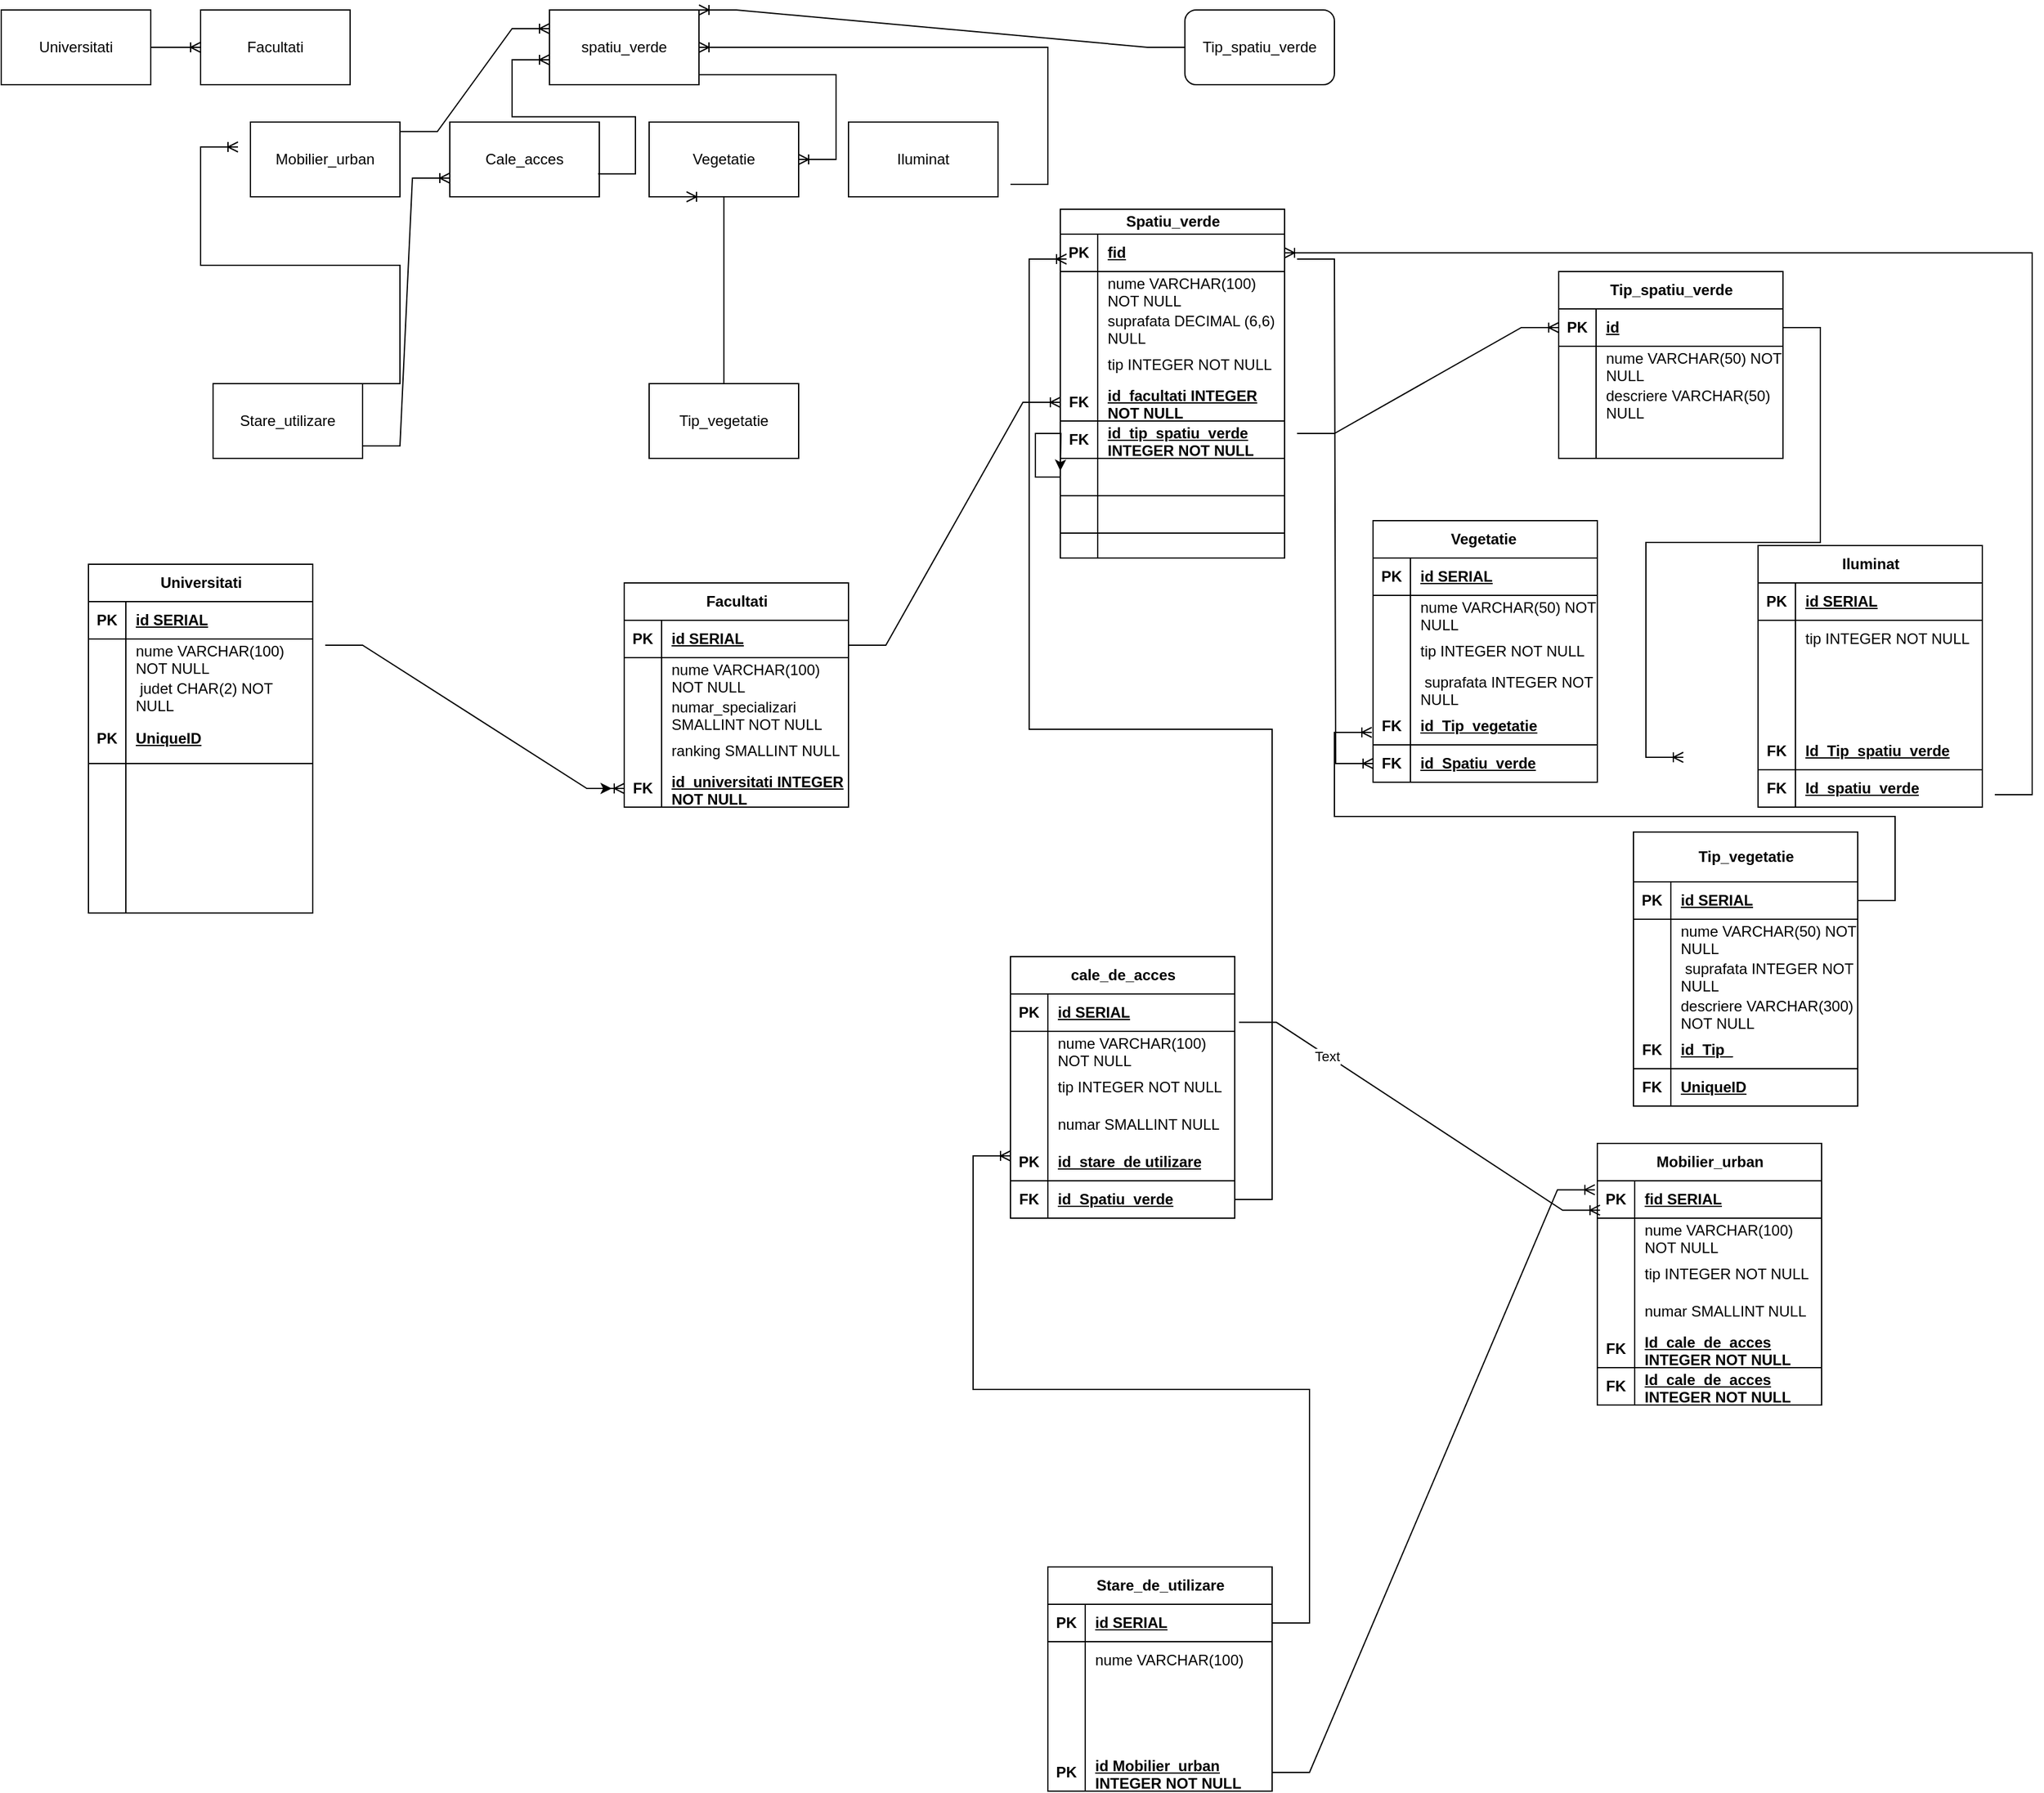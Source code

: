 <mxfile version="24.8.9">
  <diagram name="Pagină-1" id="ZyHIl078YkTWssfnQzEF">
    <mxGraphModel dx="1877" dy="1734" grid="1" gridSize="10" guides="1" tooltips="1" connect="1" arrows="1" fold="1" page="1" pageScale="1" pageWidth="827" pageHeight="1169" math="0" shadow="0">
      <root>
        <mxCell id="0" />
        <mxCell id="1" parent="0" />
        <mxCell id="2_KjIKZuuomkbfnC0Sye-1" value="spatiu_verde" style="rounded=0;whiteSpace=wrap;html=1;" parent="1" vertex="1">
          <mxGeometry x="400" y="-140" width="120" height="60" as="geometry" />
        </mxCell>
        <mxCell id="2_KjIKZuuomkbfnC0Sye-2" value="Universitati" style="rounded=0;whiteSpace=wrap;html=1;" parent="1" vertex="1">
          <mxGeometry x="-40" y="-140" width="120" height="60" as="geometry" />
        </mxCell>
        <mxCell id="2_KjIKZuuomkbfnC0Sye-3" value="Facultati" style="rounded=0;whiteSpace=wrap;html=1;" parent="1" vertex="1">
          <mxGeometry x="120" y="-140" width="120" height="60" as="geometry" />
        </mxCell>
        <mxCell id="2_KjIKZuuomkbfnC0Sye-4" value="Vegetatie" style="rounded=0;whiteSpace=wrap;html=1;" parent="1" vertex="1">
          <mxGeometry x="480" y="-50" width="120" height="60" as="geometry" />
        </mxCell>
        <mxCell id="2_KjIKZuuomkbfnC0Sye-5" value="Tip_vegetatie" style="rounded=0;whiteSpace=wrap;html=1;" parent="1" vertex="1">
          <mxGeometry x="480" y="160" width="120" height="60" as="geometry" />
        </mxCell>
        <mxCell id="2_KjIKZuuomkbfnC0Sye-6" value="Mobilier_urban" style="rounded=0;whiteSpace=wrap;html=1;" parent="1" vertex="1">
          <mxGeometry x="160" y="-50" width="120" height="60" as="geometry" />
        </mxCell>
        <mxCell id="2_KjIKZuuomkbfnC0Sye-7" value="Cale_acces" style="rounded=0;whiteSpace=wrap;html=1;" parent="1" vertex="1">
          <mxGeometry x="320" y="-50" width="120" height="60" as="geometry" />
        </mxCell>
        <mxCell id="2_KjIKZuuomkbfnC0Sye-8" value="Iluminat" style="rounded=0;whiteSpace=wrap;html=1;" parent="1" vertex="1">
          <mxGeometry x="640" y="-50" width="120" height="60" as="geometry" />
        </mxCell>
        <mxCell id="2_KjIKZuuomkbfnC0Sye-9" value="" style="edgeStyle=entityRelationEdgeStyle;fontSize=12;html=1;endArrow=ERoneToMany;rounded=0;entryX=0;entryY=0.25;entryDx=0;entryDy=0;" parent="1" target="2_KjIKZuuomkbfnC0Sye-1" edge="1">
          <mxGeometry width="100" height="100" relative="1" as="geometry">
            <mxPoint x="280" y="-42.38" as="sourcePoint" />
            <mxPoint x="390" y="-120" as="targetPoint" />
          </mxGeometry>
        </mxCell>
        <mxCell id="2_KjIKZuuomkbfnC0Sye-10" value="" style="edgeStyle=entityRelationEdgeStyle;fontSize=12;html=1;endArrow=ERoneToMany;rounded=0;" parent="1" edge="1">
          <mxGeometry width="100" height="100" relative="1" as="geometry">
            <mxPoint x="439" y="-8.38" as="sourcePoint" />
            <mxPoint x="400" y="-100" as="targetPoint" />
            <Array as="points">
              <mxPoint x="459" y="-50" />
              <mxPoint x="470" y="-20" />
              <mxPoint x="459" y="20" />
              <mxPoint x="420" y="-70" />
              <mxPoint x="420" y="-70" />
              <mxPoint x="449" y="-50" />
              <mxPoint x="449" y="-40" />
            </Array>
          </mxGeometry>
        </mxCell>
        <mxCell id="2_KjIKZuuomkbfnC0Sye-11" value="" style="edgeStyle=entityRelationEdgeStyle;fontSize=12;html=1;endArrow=ERoneToMany;rounded=0;" parent="1" source="2_KjIKZuuomkbfnC0Sye-2" target="2_KjIKZuuomkbfnC0Sye-3" edge="1">
          <mxGeometry width="100" height="100" relative="1" as="geometry">
            <mxPoint x="90" y="-100" as="sourcePoint" />
            <mxPoint x="180" y="-200" as="targetPoint" />
          </mxGeometry>
        </mxCell>
        <mxCell id="2_KjIKZuuomkbfnC0Sye-12" value="" style="edgeStyle=entityRelationEdgeStyle;fontSize=12;html=1;endArrow=ERoneToMany;rounded=0;exitX=1.005;exitY=0.867;exitDx=0;exitDy=0;exitPerimeter=0;" parent="1" source="2_KjIKZuuomkbfnC0Sye-1" target="2_KjIKZuuomkbfnC0Sye-4" edge="1">
          <mxGeometry width="100" height="100" relative="1" as="geometry">
            <mxPoint x="500" y="-40" as="sourcePoint" />
            <mxPoint x="620" y="-80" as="targetPoint" />
          </mxGeometry>
        </mxCell>
        <mxCell id="2_KjIKZuuomkbfnC0Sye-13" value="" style="edgeStyle=entityRelationEdgeStyle;fontSize=12;html=1;endArrow=ERoneToMany;rounded=0;" parent="1" target="2_KjIKZuuomkbfnC0Sye-1" edge="1">
          <mxGeometry width="100" height="100" relative="1" as="geometry">
            <mxPoint x="770" as="sourcePoint" />
            <mxPoint x="560.0" y="-150.0" as="targetPoint" />
            <Array as="points">
              <mxPoint x="952.2" y="-101.62" />
            </Array>
          </mxGeometry>
        </mxCell>
        <mxCell id="2_KjIKZuuomkbfnC0Sye-14" value="" style="edgeStyle=entityRelationEdgeStyle;fontSize=12;html=1;endArrow=ERoneToMany;rounded=0;exitX=0.75;exitY=0;exitDx=0;exitDy=0;entryX=0.25;entryY=1;entryDx=0;entryDy=0;" parent="1" source="2_KjIKZuuomkbfnC0Sye-5" target="2_KjIKZuuomkbfnC0Sye-4" edge="1">
          <mxGeometry width="100" height="100" relative="1" as="geometry">
            <mxPoint x="739.8" y="188.02" as="sourcePoint" />
            <mxPoint x="550" y="30" as="targetPoint" />
            <Array as="points">
              <mxPoint x="749.8" y="128.02" />
              <mxPoint x="659.8" y="118.02" />
              <mxPoint x="679.8" y="118.02" />
              <mxPoint x="669.8" y="78.02" />
              <mxPoint x="749.8" y="128.02" />
            </Array>
          </mxGeometry>
        </mxCell>
        <mxCell id="2_KjIKZuuomkbfnC0Sye-15" value="Stare_utilizare" style="rounded=0;whiteSpace=wrap;html=1;" parent="1" vertex="1">
          <mxGeometry x="130" y="160" width="120" height="60" as="geometry" />
        </mxCell>
        <mxCell id="2_KjIKZuuomkbfnC0Sye-16" value="" style="edgeStyle=entityRelationEdgeStyle;fontSize=12;html=1;endArrow=ERoneToMany;rounded=0;exitX=1;exitY=0;exitDx=0;exitDy=0;" parent="1" source="2_KjIKZuuomkbfnC0Sye-15" edge="1">
          <mxGeometry width="100" height="100" relative="1" as="geometry">
            <mxPoint x="180" y="260" as="sourcePoint" />
            <mxPoint x="150" y="-30" as="targetPoint" />
            <Array as="points">
              <mxPoint x="220" y="220" />
              <mxPoint x="250" y="150" />
              <mxPoint x="250" y="90" />
              <mxPoint x="-388.56" y="30" />
            </Array>
          </mxGeometry>
        </mxCell>
        <mxCell id="2_KjIKZuuomkbfnC0Sye-17" value="" style="edgeStyle=entityRelationEdgeStyle;fontSize=12;html=1;endArrow=ERoneToMany;rounded=0;entryX=0;entryY=0.75;entryDx=0;entryDy=0;" parent="1" target="2_KjIKZuuomkbfnC0Sye-7" edge="1">
          <mxGeometry width="100" height="100" relative="1" as="geometry">
            <mxPoint x="250" y="210" as="sourcePoint" />
            <mxPoint x="310" y="-10" as="targetPoint" />
            <Array as="points">
              <mxPoint x="160" y="-40" />
              <mxPoint x="330" y="100" />
              <mxPoint x="330" y="110" />
            </Array>
          </mxGeometry>
        </mxCell>
        <mxCell id="2_KjIKZuuomkbfnC0Sye-18" value="Universitati" style="shape=table;startSize=30;container=1;collapsible=1;childLayout=tableLayout;fixedRows=1;rowLines=0;fontStyle=1;align=center;resizeLast=1;html=1;" parent="1" vertex="1">
          <mxGeometry x="30" y="305" width="180" height="280" as="geometry" />
        </mxCell>
        <mxCell id="2_KjIKZuuomkbfnC0Sye-19" value="" style="shape=tableRow;horizontal=0;startSize=0;swimlaneHead=0;swimlaneBody=0;fillColor=none;collapsible=0;dropTarget=0;points=[[0,0.5],[1,0.5]];portConstraint=eastwest;top=0;left=0;right=0;bottom=1;" parent="2_KjIKZuuomkbfnC0Sye-18" vertex="1">
          <mxGeometry y="30" width="180" height="30" as="geometry" />
        </mxCell>
        <mxCell id="2_KjIKZuuomkbfnC0Sye-20" value="PK" style="shape=partialRectangle;connectable=0;fillColor=none;top=0;left=0;bottom=0;right=0;fontStyle=1;overflow=hidden;whiteSpace=wrap;html=1;" parent="2_KjIKZuuomkbfnC0Sye-19" vertex="1">
          <mxGeometry width="30" height="30" as="geometry">
            <mxRectangle width="30" height="30" as="alternateBounds" />
          </mxGeometry>
        </mxCell>
        <mxCell id="2_KjIKZuuomkbfnC0Sye-21" value="id SERIAL" style="shape=partialRectangle;connectable=0;fillColor=none;top=0;left=0;bottom=0;right=0;align=left;spacingLeft=6;fontStyle=5;overflow=hidden;whiteSpace=wrap;html=1;" parent="2_KjIKZuuomkbfnC0Sye-19" vertex="1">
          <mxGeometry x="30" width="150" height="30" as="geometry">
            <mxRectangle width="150" height="30" as="alternateBounds" />
          </mxGeometry>
        </mxCell>
        <mxCell id="2_KjIKZuuomkbfnC0Sye-22" value="" style="shape=tableRow;horizontal=0;startSize=0;swimlaneHead=0;swimlaneBody=0;fillColor=none;collapsible=0;dropTarget=0;points=[[0,0.5],[1,0.5]];portConstraint=eastwest;top=0;left=0;right=0;bottom=0;" parent="2_KjIKZuuomkbfnC0Sye-18" vertex="1">
          <mxGeometry y="60" width="180" height="30" as="geometry" />
        </mxCell>
        <mxCell id="2_KjIKZuuomkbfnC0Sye-23" value="" style="shape=partialRectangle;connectable=0;fillColor=none;top=0;left=0;bottom=0;right=0;editable=1;overflow=hidden;whiteSpace=wrap;html=1;" parent="2_KjIKZuuomkbfnC0Sye-22" vertex="1">
          <mxGeometry width="30" height="30" as="geometry">
            <mxRectangle width="30" height="30" as="alternateBounds" />
          </mxGeometry>
        </mxCell>
        <mxCell id="2_KjIKZuuomkbfnC0Sye-24" value="nume VARCHAR(100) NOT NULL" style="shape=partialRectangle;connectable=0;fillColor=none;top=0;left=0;bottom=0;right=0;align=left;spacingLeft=6;overflow=hidden;whiteSpace=wrap;html=1;" parent="2_KjIKZuuomkbfnC0Sye-22" vertex="1">
          <mxGeometry x="30" width="150" height="30" as="geometry">
            <mxRectangle width="150" height="30" as="alternateBounds" />
          </mxGeometry>
        </mxCell>
        <mxCell id="2_KjIKZuuomkbfnC0Sye-25" value="" style="shape=tableRow;horizontal=0;startSize=0;swimlaneHead=0;swimlaneBody=0;fillColor=none;collapsible=0;dropTarget=0;points=[[0,0.5],[1,0.5]];portConstraint=eastwest;top=0;left=0;right=0;bottom=0;" parent="2_KjIKZuuomkbfnC0Sye-18" vertex="1">
          <mxGeometry y="90" width="180" height="30" as="geometry" />
        </mxCell>
        <mxCell id="2_KjIKZuuomkbfnC0Sye-26" value="" style="shape=partialRectangle;connectable=0;fillColor=none;top=0;left=0;bottom=0;right=0;editable=1;overflow=hidden;whiteSpace=wrap;html=1;" parent="2_KjIKZuuomkbfnC0Sye-25" vertex="1">
          <mxGeometry width="30" height="30" as="geometry">
            <mxRectangle width="30" height="30" as="alternateBounds" />
          </mxGeometry>
        </mxCell>
        <mxCell id="2_KjIKZuuomkbfnC0Sye-27" value="&amp;nbsp;judet CHAR(2) NOT NULL" style="shape=partialRectangle;connectable=0;fillColor=none;top=0;left=0;bottom=0;right=0;align=left;spacingLeft=6;overflow=hidden;whiteSpace=wrap;html=1;" parent="2_KjIKZuuomkbfnC0Sye-25" vertex="1">
          <mxGeometry x="30" width="150" height="30" as="geometry">
            <mxRectangle width="150" height="30" as="alternateBounds" />
          </mxGeometry>
        </mxCell>
        <mxCell id="2_KjIKZuuomkbfnC0Sye-86" value="" style="shape=tableRow;horizontal=0;startSize=0;swimlaneHead=0;swimlaneBody=0;fillColor=none;collapsible=0;dropTarget=0;points=[[0,0.5],[1,0.5]];portConstraint=eastwest;top=0;left=0;right=0;bottom=1;" parent="2_KjIKZuuomkbfnC0Sye-18" vertex="1">
          <mxGeometry y="120" width="180" height="40" as="geometry" />
        </mxCell>
        <mxCell id="2_KjIKZuuomkbfnC0Sye-87" value="PK" style="shape=partialRectangle;connectable=0;fillColor=none;top=0;left=0;bottom=0;right=0;fontStyle=1;overflow=hidden;whiteSpace=wrap;html=1;" parent="2_KjIKZuuomkbfnC0Sye-86" vertex="1">
          <mxGeometry width="30" height="40" as="geometry">
            <mxRectangle width="30" height="40" as="alternateBounds" />
          </mxGeometry>
        </mxCell>
        <mxCell id="2_KjIKZuuomkbfnC0Sye-88" value="UniqueID" style="shape=partialRectangle;connectable=0;fillColor=none;top=0;left=0;bottom=0;right=0;align=left;spacingLeft=6;fontStyle=5;overflow=hidden;whiteSpace=wrap;html=1;" parent="2_KjIKZuuomkbfnC0Sye-86" vertex="1">
          <mxGeometry x="30" width="150" height="40" as="geometry">
            <mxRectangle width="150" height="40" as="alternateBounds" />
          </mxGeometry>
        </mxCell>
        <mxCell id="2_KjIKZuuomkbfnC0Sye-89" value="" style="shape=tableRow;horizontal=0;startSize=0;swimlaneHead=0;swimlaneBody=0;fillColor=none;collapsible=0;dropTarget=0;points=[[0,0.5],[1,0.5]];portConstraint=eastwest;top=0;left=0;right=0;bottom=0;" parent="2_KjIKZuuomkbfnC0Sye-18" vertex="1">
          <mxGeometry y="160" width="180" height="30" as="geometry" />
        </mxCell>
        <mxCell id="2_KjIKZuuomkbfnC0Sye-90" value="" style="shape=partialRectangle;connectable=0;fillColor=none;top=0;left=0;bottom=0;right=0;editable=1;overflow=hidden;whiteSpace=wrap;html=1;" parent="2_KjIKZuuomkbfnC0Sye-89" vertex="1">
          <mxGeometry width="30" height="30" as="geometry">
            <mxRectangle width="30" height="30" as="alternateBounds" />
          </mxGeometry>
        </mxCell>
        <mxCell id="2_KjIKZuuomkbfnC0Sye-91" value="" style="shape=partialRectangle;connectable=0;fillColor=none;top=0;left=0;bottom=0;right=0;align=left;spacingLeft=6;overflow=hidden;whiteSpace=wrap;html=1;" parent="2_KjIKZuuomkbfnC0Sye-89" vertex="1">
          <mxGeometry x="30" width="150" height="30" as="geometry">
            <mxRectangle width="150" height="30" as="alternateBounds" />
          </mxGeometry>
        </mxCell>
        <mxCell id="2_KjIKZuuomkbfnC0Sye-92" value="" style="shape=tableRow;horizontal=0;startSize=0;swimlaneHead=0;swimlaneBody=0;fillColor=none;collapsible=0;dropTarget=0;points=[[0,0.5],[1,0.5]];portConstraint=eastwest;top=0;left=0;right=0;bottom=0;" parent="2_KjIKZuuomkbfnC0Sye-18" vertex="1">
          <mxGeometry y="190" width="180" height="30" as="geometry" />
        </mxCell>
        <mxCell id="2_KjIKZuuomkbfnC0Sye-93" value="" style="shape=partialRectangle;connectable=0;fillColor=none;top=0;left=0;bottom=0;right=0;editable=1;overflow=hidden;whiteSpace=wrap;html=1;" parent="2_KjIKZuuomkbfnC0Sye-92" vertex="1">
          <mxGeometry width="30" height="30" as="geometry">
            <mxRectangle width="30" height="30" as="alternateBounds" />
          </mxGeometry>
        </mxCell>
        <mxCell id="2_KjIKZuuomkbfnC0Sye-94" value="" style="shape=partialRectangle;connectable=0;fillColor=none;top=0;left=0;bottom=0;right=0;align=left;spacingLeft=6;overflow=hidden;whiteSpace=wrap;html=1;" parent="2_KjIKZuuomkbfnC0Sye-92" vertex="1">
          <mxGeometry x="30" width="150" height="30" as="geometry">
            <mxRectangle width="150" height="30" as="alternateBounds" />
          </mxGeometry>
        </mxCell>
        <mxCell id="2_KjIKZuuomkbfnC0Sye-95" value="" style="shape=tableRow;horizontal=0;startSize=0;swimlaneHead=0;swimlaneBody=0;fillColor=none;collapsible=0;dropTarget=0;points=[[0,0.5],[1,0.5]];portConstraint=eastwest;top=0;left=0;right=0;bottom=0;" parent="2_KjIKZuuomkbfnC0Sye-18" vertex="1">
          <mxGeometry y="220" width="180" height="30" as="geometry" />
        </mxCell>
        <mxCell id="2_KjIKZuuomkbfnC0Sye-96" value="" style="shape=partialRectangle;connectable=0;fillColor=none;top=0;left=0;bottom=0;right=0;editable=1;overflow=hidden;whiteSpace=wrap;html=1;" parent="2_KjIKZuuomkbfnC0Sye-95" vertex="1">
          <mxGeometry width="30" height="30" as="geometry">
            <mxRectangle width="30" height="30" as="alternateBounds" />
          </mxGeometry>
        </mxCell>
        <mxCell id="2_KjIKZuuomkbfnC0Sye-97" value="" style="shape=partialRectangle;connectable=0;fillColor=none;top=0;left=0;bottom=0;right=0;align=left;spacingLeft=6;overflow=hidden;whiteSpace=wrap;html=1;" parent="2_KjIKZuuomkbfnC0Sye-95" vertex="1">
          <mxGeometry x="30" width="150" height="30" as="geometry">
            <mxRectangle width="150" height="30" as="alternateBounds" />
          </mxGeometry>
        </mxCell>
        <mxCell id="2_KjIKZuuomkbfnC0Sye-28" value="" style="shape=tableRow;horizontal=0;startSize=0;swimlaneHead=0;swimlaneBody=0;fillColor=none;collapsible=0;dropTarget=0;points=[[0,0.5],[1,0.5]];portConstraint=eastwest;top=0;left=0;right=0;bottom=0;" parent="2_KjIKZuuomkbfnC0Sye-18" vertex="1">
          <mxGeometry y="250" width="180" height="30" as="geometry" />
        </mxCell>
        <mxCell id="2_KjIKZuuomkbfnC0Sye-29" value="" style="shape=partialRectangle;connectable=0;fillColor=none;top=0;left=0;bottom=0;right=0;editable=1;overflow=hidden;whiteSpace=wrap;html=1;" parent="2_KjIKZuuomkbfnC0Sye-28" vertex="1">
          <mxGeometry width="30" height="30" as="geometry">
            <mxRectangle width="30" height="30" as="alternateBounds" />
          </mxGeometry>
        </mxCell>
        <mxCell id="2_KjIKZuuomkbfnC0Sye-30" value="" style="shape=partialRectangle;connectable=0;fillColor=none;top=0;left=0;bottom=0;right=0;align=left;spacingLeft=6;overflow=hidden;whiteSpace=wrap;html=1;" parent="2_KjIKZuuomkbfnC0Sye-28" vertex="1">
          <mxGeometry x="30" width="150" height="30" as="geometry">
            <mxRectangle width="150" height="30" as="alternateBounds" />
          </mxGeometry>
        </mxCell>
        <mxCell id="2_KjIKZuuomkbfnC0Sye-31" value="Facultati" style="shape=table;startSize=30;container=1;collapsible=1;childLayout=tableLayout;fixedRows=1;rowLines=0;fontStyle=1;align=center;resizeLast=1;html=1;" parent="1" vertex="1">
          <mxGeometry x="460" y="320" width="180" height="180" as="geometry" />
        </mxCell>
        <mxCell id="2_KjIKZuuomkbfnC0Sye-32" value="" style="shape=tableRow;horizontal=0;startSize=0;swimlaneHead=0;swimlaneBody=0;fillColor=none;collapsible=0;dropTarget=0;points=[[0,0.5],[1,0.5]];portConstraint=eastwest;top=0;left=0;right=0;bottom=1;" parent="2_KjIKZuuomkbfnC0Sye-31" vertex="1">
          <mxGeometry y="30" width="180" height="30" as="geometry" />
        </mxCell>
        <mxCell id="2_KjIKZuuomkbfnC0Sye-33" value="PK" style="shape=partialRectangle;connectable=0;fillColor=none;top=0;left=0;bottom=0;right=0;fontStyle=1;overflow=hidden;whiteSpace=wrap;html=1;" parent="2_KjIKZuuomkbfnC0Sye-32" vertex="1">
          <mxGeometry width="30" height="30" as="geometry">
            <mxRectangle width="30" height="30" as="alternateBounds" />
          </mxGeometry>
        </mxCell>
        <mxCell id="2_KjIKZuuomkbfnC0Sye-34" value="id SERIAL" style="shape=partialRectangle;connectable=0;fillColor=none;top=0;left=0;bottom=0;right=0;align=left;spacingLeft=6;fontStyle=5;overflow=hidden;whiteSpace=wrap;html=1;" parent="2_KjIKZuuomkbfnC0Sye-32" vertex="1">
          <mxGeometry x="30" width="150" height="30" as="geometry">
            <mxRectangle width="150" height="30" as="alternateBounds" />
          </mxGeometry>
        </mxCell>
        <mxCell id="2_KjIKZuuomkbfnC0Sye-35" value="" style="shape=tableRow;horizontal=0;startSize=0;swimlaneHead=0;swimlaneBody=0;fillColor=none;collapsible=0;dropTarget=0;points=[[0,0.5],[1,0.5]];portConstraint=eastwest;top=0;left=0;right=0;bottom=0;" parent="2_KjIKZuuomkbfnC0Sye-31" vertex="1">
          <mxGeometry y="60" width="180" height="30" as="geometry" />
        </mxCell>
        <mxCell id="2_KjIKZuuomkbfnC0Sye-36" value="" style="shape=partialRectangle;connectable=0;fillColor=none;top=0;left=0;bottom=0;right=0;editable=1;overflow=hidden;whiteSpace=wrap;html=1;" parent="2_KjIKZuuomkbfnC0Sye-35" vertex="1">
          <mxGeometry width="30" height="30" as="geometry">
            <mxRectangle width="30" height="30" as="alternateBounds" />
          </mxGeometry>
        </mxCell>
        <mxCell id="2_KjIKZuuomkbfnC0Sye-37" value="nume VARCHAR(100) NOT NULL" style="shape=partialRectangle;connectable=0;fillColor=none;top=0;left=0;bottom=0;right=0;align=left;spacingLeft=6;overflow=hidden;whiteSpace=wrap;html=1;" parent="2_KjIKZuuomkbfnC0Sye-35" vertex="1">
          <mxGeometry x="30" width="150" height="30" as="geometry">
            <mxRectangle width="150" height="30" as="alternateBounds" />
          </mxGeometry>
        </mxCell>
        <mxCell id="2_KjIKZuuomkbfnC0Sye-38" value="" style="shape=tableRow;horizontal=0;startSize=0;swimlaneHead=0;swimlaneBody=0;fillColor=none;collapsible=0;dropTarget=0;points=[[0,0.5],[1,0.5]];portConstraint=eastwest;top=0;left=0;right=0;bottom=0;" parent="2_KjIKZuuomkbfnC0Sye-31" vertex="1">
          <mxGeometry y="90" width="180" height="30" as="geometry" />
        </mxCell>
        <mxCell id="2_KjIKZuuomkbfnC0Sye-39" value="" style="shape=partialRectangle;connectable=0;fillColor=none;top=0;left=0;bottom=0;right=0;editable=1;overflow=hidden;whiteSpace=wrap;html=1;" parent="2_KjIKZuuomkbfnC0Sye-38" vertex="1">
          <mxGeometry width="30" height="30" as="geometry">
            <mxRectangle width="30" height="30" as="alternateBounds" />
          </mxGeometry>
        </mxCell>
        <mxCell id="2_KjIKZuuomkbfnC0Sye-40" value="numar_specializari SMALLINT NOT NULL" style="shape=partialRectangle;connectable=0;fillColor=none;top=0;left=0;bottom=0;right=0;align=left;spacingLeft=6;overflow=hidden;whiteSpace=wrap;html=1;" parent="2_KjIKZuuomkbfnC0Sye-38" vertex="1">
          <mxGeometry x="30" width="150" height="30" as="geometry">
            <mxRectangle width="150" height="30" as="alternateBounds" />
          </mxGeometry>
        </mxCell>
        <mxCell id="2_KjIKZuuomkbfnC0Sye-41" value="" style="shape=tableRow;horizontal=0;startSize=0;swimlaneHead=0;swimlaneBody=0;fillColor=none;collapsible=0;dropTarget=0;points=[[0,0.5],[1,0.5]];portConstraint=eastwest;top=0;left=0;right=0;bottom=0;" parent="2_KjIKZuuomkbfnC0Sye-31" vertex="1">
          <mxGeometry y="120" width="180" height="30" as="geometry" />
        </mxCell>
        <mxCell id="2_KjIKZuuomkbfnC0Sye-42" value="" style="shape=partialRectangle;connectable=0;fillColor=none;top=0;left=0;bottom=0;right=0;editable=1;overflow=hidden;whiteSpace=wrap;html=1;" parent="2_KjIKZuuomkbfnC0Sye-41" vertex="1">
          <mxGeometry width="30" height="30" as="geometry">
            <mxRectangle width="30" height="30" as="alternateBounds" />
          </mxGeometry>
        </mxCell>
        <mxCell id="2_KjIKZuuomkbfnC0Sye-43" value="ranking SMALLINT NULL" style="shape=partialRectangle;connectable=0;fillColor=none;top=0;left=0;bottom=0;right=0;align=left;spacingLeft=6;overflow=hidden;whiteSpace=wrap;html=1;" parent="2_KjIKZuuomkbfnC0Sye-41" vertex="1">
          <mxGeometry x="30" width="150" height="30" as="geometry">
            <mxRectangle width="150" height="30" as="alternateBounds" />
          </mxGeometry>
        </mxCell>
        <mxCell id="2_KjIKZuuomkbfnC0Sye-44" value="" style="shape=tableRow;horizontal=0;startSize=0;swimlaneHead=0;swimlaneBody=0;fillColor=none;collapsible=0;dropTarget=0;points=[[0,0.5],[1,0.5]];portConstraint=eastwest;top=0;left=0;right=0;bottom=1;" parent="2_KjIKZuuomkbfnC0Sye-31" vertex="1">
          <mxGeometry y="150" width="180" height="30" as="geometry" />
        </mxCell>
        <mxCell id="2_KjIKZuuomkbfnC0Sye-45" value="FK" style="shape=partialRectangle;connectable=0;fillColor=none;top=0;left=0;bottom=0;right=0;fontStyle=1;overflow=hidden;whiteSpace=wrap;html=1;" parent="2_KjIKZuuomkbfnC0Sye-44" vertex="1">
          <mxGeometry width="30" height="30" as="geometry">
            <mxRectangle width="30" height="30" as="alternateBounds" />
          </mxGeometry>
        </mxCell>
        <mxCell id="2_KjIKZuuomkbfnC0Sye-46" value="id_universitati INTEGER NOT NULL" style="shape=partialRectangle;connectable=0;fillColor=none;top=0;left=0;bottom=0;right=0;align=left;spacingLeft=6;fontStyle=5;overflow=hidden;whiteSpace=wrap;html=1;" parent="2_KjIKZuuomkbfnC0Sye-44" vertex="1">
          <mxGeometry x="30" width="150" height="30" as="geometry">
            <mxRectangle width="150" height="30" as="alternateBounds" />
          </mxGeometry>
        </mxCell>
        <mxCell id="2_KjIKZuuomkbfnC0Sye-47" value="" style="edgeStyle=entityRelationEdgeStyle;fontSize=12;html=1;endArrow=ERoneToMany;rounded=0;entryX=0;entryY=0.5;entryDx=0;entryDy=0;" parent="1" target="2_KjIKZuuomkbfnC0Sye-44" edge="1">
          <mxGeometry width="100" height="100" relative="1" as="geometry">
            <mxPoint x="220" y="370" as="sourcePoint" />
            <mxPoint x="320" y="270" as="targetPoint" />
          </mxGeometry>
        </mxCell>
        <mxCell id="2_KjIKZuuomkbfnC0Sye-48" style="edgeStyle=orthogonalEdgeStyle;rounded=0;orthogonalLoop=1;jettySize=auto;html=1;" parent="1" source="2_KjIKZuuomkbfnC0Sye-44" edge="1">
          <mxGeometry relative="1" as="geometry">
            <mxPoint x="450" y="485" as="targetPoint" />
          </mxGeometry>
        </mxCell>
        <mxCell id="2_KjIKZuuomkbfnC0Sye-65" value="" style="edgeStyle=entityRelationEdgeStyle;fontSize=12;html=1;endArrow=ERoneToMany;rounded=0;entryX=0;entryY=0.5;entryDx=0;entryDy=0;" parent="1" target="2_KjIKZuuomkbfnC0Sye-62" edge="1">
          <mxGeometry width="100" height="100" relative="1" as="geometry">
            <mxPoint x="640" y="370" as="sourcePoint" />
            <mxPoint x="740" y="270" as="targetPoint" />
          </mxGeometry>
        </mxCell>
        <mxCell id="2_KjIKZuuomkbfnC0Sye-66" value="Tip_spatiu_verde" style="rounded=1;whiteSpace=wrap;html=1;" parent="1" vertex="1">
          <mxGeometry x="910" y="-140" width="120" height="60" as="geometry" />
        </mxCell>
        <mxCell id="2_KjIKZuuomkbfnC0Sye-67" value="" style="edgeStyle=entityRelationEdgeStyle;fontSize=12;html=1;endArrow=ERoneToMany;rounded=0;exitX=0;exitY=0.5;exitDx=0;exitDy=0;entryX=1;entryY=0;entryDx=0;entryDy=0;" parent="1" source="2_KjIKZuuomkbfnC0Sye-66" target="2_KjIKZuuomkbfnC0Sye-1" edge="1">
          <mxGeometry width="100" height="100" relative="1" as="geometry">
            <mxPoint x="827" y="-150" as="sourcePoint" />
            <mxPoint x="927" y="-250" as="targetPoint" />
          </mxGeometry>
        </mxCell>
        <mxCell id="2_KjIKZuuomkbfnC0Sye-68" value="Tip_spatiu_verde" style="shape=table;startSize=30;container=1;collapsible=1;childLayout=tableLayout;fixedRows=1;rowLines=0;fontStyle=1;align=center;resizeLast=1;html=1;" parent="1" vertex="1">
          <mxGeometry x="1210" y="70" width="180" height="150" as="geometry" />
        </mxCell>
        <mxCell id="2_KjIKZuuomkbfnC0Sye-69" value="" style="shape=tableRow;horizontal=0;startSize=0;swimlaneHead=0;swimlaneBody=0;fillColor=none;collapsible=0;dropTarget=0;points=[[0,0.5],[1,0.5]];portConstraint=eastwest;top=0;left=0;right=0;bottom=1;" parent="2_KjIKZuuomkbfnC0Sye-68" vertex="1">
          <mxGeometry y="30" width="180" height="30" as="geometry" />
        </mxCell>
        <mxCell id="2_KjIKZuuomkbfnC0Sye-70" value="PK" style="shape=partialRectangle;connectable=0;fillColor=none;top=0;left=0;bottom=0;right=0;fontStyle=1;overflow=hidden;whiteSpace=wrap;html=1;" parent="2_KjIKZuuomkbfnC0Sye-69" vertex="1">
          <mxGeometry width="30" height="30" as="geometry">
            <mxRectangle width="30" height="30" as="alternateBounds" />
          </mxGeometry>
        </mxCell>
        <mxCell id="2_KjIKZuuomkbfnC0Sye-71" value="id" style="shape=partialRectangle;connectable=0;fillColor=none;top=0;left=0;bottom=0;right=0;align=left;spacingLeft=6;fontStyle=5;overflow=hidden;whiteSpace=wrap;html=1;" parent="2_KjIKZuuomkbfnC0Sye-69" vertex="1">
          <mxGeometry x="30" width="150" height="30" as="geometry">
            <mxRectangle width="150" height="30" as="alternateBounds" />
          </mxGeometry>
        </mxCell>
        <mxCell id="2_KjIKZuuomkbfnC0Sye-72" value="" style="shape=tableRow;horizontal=0;startSize=0;swimlaneHead=0;swimlaneBody=0;fillColor=none;collapsible=0;dropTarget=0;points=[[0,0.5],[1,0.5]];portConstraint=eastwest;top=0;left=0;right=0;bottom=0;" parent="2_KjIKZuuomkbfnC0Sye-68" vertex="1">
          <mxGeometry y="60" width="180" height="30" as="geometry" />
        </mxCell>
        <mxCell id="2_KjIKZuuomkbfnC0Sye-73" value="" style="shape=partialRectangle;connectable=0;fillColor=none;top=0;left=0;bottom=0;right=0;editable=1;overflow=hidden;whiteSpace=wrap;html=1;" parent="2_KjIKZuuomkbfnC0Sye-72" vertex="1">
          <mxGeometry width="30" height="30" as="geometry">
            <mxRectangle width="30" height="30" as="alternateBounds" />
          </mxGeometry>
        </mxCell>
        <mxCell id="2_KjIKZuuomkbfnC0Sye-74" value="nume VARCHAR(50) NOT NULL" style="shape=partialRectangle;connectable=0;fillColor=none;top=0;left=0;bottom=0;right=0;align=left;spacingLeft=6;overflow=hidden;whiteSpace=wrap;html=1;" parent="2_KjIKZuuomkbfnC0Sye-72" vertex="1">
          <mxGeometry x="30" width="150" height="30" as="geometry">
            <mxRectangle width="150" height="30" as="alternateBounds" />
          </mxGeometry>
        </mxCell>
        <mxCell id="2_KjIKZuuomkbfnC0Sye-75" value="" style="shape=tableRow;horizontal=0;startSize=0;swimlaneHead=0;swimlaneBody=0;fillColor=none;collapsible=0;dropTarget=0;points=[[0,0.5],[1,0.5]];portConstraint=eastwest;top=0;left=0;right=0;bottom=0;" parent="2_KjIKZuuomkbfnC0Sye-68" vertex="1">
          <mxGeometry y="90" width="180" height="30" as="geometry" />
        </mxCell>
        <mxCell id="2_KjIKZuuomkbfnC0Sye-76" value="" style="shape=partialRectangle;connectable=0;fillColor=none;top=0;left=0;bottom=0;right=0;editable=1;overflow=hidden;whiteSpace=wrap;html=1;" parent="2_KjIKZuuomkbfnC0Sye-75" vertex="1">
          <mxGeometry width="30" height="30" as="geometry">
            <mxRectangle width="30" height="30" as="alternateBounds" />
          </mxGeometry>
        </mxCell>
        <mxCell id="2_KjIKZuuomkbfnC0Sye-77" value="descriere VARCHAR(50) NULL" style="shape=partialRectangle;connectable=0;fillColor=none;top=0;left=0;bottom=0;right=0;align=left;spacingLeft=6;overflow=hidden;whiteSpace=wrap;html=1;" parent="2_KjIKZuuomkbfnC0Sye-75" vertex="1">
          <mxGeometry x="30" width="150" height="30" as="geometry">
            <mxRectangle width="150" height="30" as="alternateBounds" />
          </mxGeometry>
        </mxCell>
        <mxCell id="2_KjIKZuuomkbfnC0Sye-78" value="" style="shape=tableRow;horizontal=0;startSize=0;swimlaneHead=0;swimlaneBody=0;fillColor=none;collapsible=0;dropTarget=0;points=[[0,0.5],[1,0.5]];portConstraint=eastwest;top=0;left=0;right=0;bottom=0;" parent="2_KjIKZuuomkbfnC0Sye-68" vertex="1">
          <mxGeometry y="120" width="180" height="30" as="geometry" />
        </mxCell>
        <mxCell id="2_KjIKZuuomkbfnC0Sye-79" value="" style="shape=partialRectangle;connectable=0;fillColor=none;top=0;left=0;bottom=0;right=0;editable=1;overflow=hidden;whiteSpace=wrap;html=1;" parent="2_KjIKZuuomkbfnC0Sye-78" vertex="1">
          <mxGeometry width="30" height="30" as="geometry">
            <mxRectangle width="30" height="30" as="alternateBounds" />
          </mxGeometry>
        </mxCell>
        <mxCell id="2_KjIKZuuomkbfnC0Sye-80" value="" style="shape=partialRectangle;connectable=0;fillColor=none;top=0;left=0;bottom=0;right=0;align=left;spacingLeft=6;overflow=hidden;whiteSpace=wrap;html=1;" parent="2_KjIKZuuomkbfnC0Sye-78" vertex="1">
          <mxGeometry x="30" width="150" height="30" as="geometry">
            <mxRectangle width="150" height="30" as="alternateBounds" />
          </mxGeometry>
        </mxCell>
        <mxCell id="2_KjIKZuuomkbfnC0Sye-81" value="" style="edgeStyle=entityRelationEdgeStyle;fontSize=12;html=1;endArrow=ERoneToMany;rounded=0;exitX=1;exitY=0.5;exitDx=0;exitDy=0;entryX=0;entryY=0.5;entryDx=0;entryDy=0;" parent="1" target="2_KjIKZuuomkbfnC0Sye-69" edge="1">
          <mxGeometry width="100" height="100" relative="1" as="geometry">
            <mxPoint x="1000" y="200" as="sourcePoint" />
            <mxPoint x="1291" y="355" as="targetPoint" />
            <Array as="points">
              <mxPoint x="1030" y="495" />
              <mxPoint x="1030" y="505" />
            </Array>
          </mxGeometry>
        </mxCell>
        <mxCell id="2_KjIKZuuomkbfnC0Sye-98" value="Mobilier_urban" style="shape=table;startSize=30;container=1;collapsible=1;childLayout=tableLayout;fixedRows=1;rowLines=0;fontStyle=1;align=center;resizeLast=1;html=1;" parent="1" vertex="1">
          <mxGeometry x="1241" y="770" width="180" height="210" as="geometry" />
        </mxCell>
        <mxCell id="2_KjIKZuuomkbfnC0Sye-99" value="" style="shape=tableRow;horizontal=0;startSize=0;swimlaneHead=0;swimlaneBody=0;fillColor=none;collapsible=0;dropTarget=0;points=[[0,0.5],[1,0.5]];portConstraint=eastwest;top=0;left=0;right=0;bottom=1;" parent="2_KjIKZuuomkbfnC0Sye-98" vertex="1">
          <mxGeometry y="30" width="180" height="30" as="geometry" />
        </mxCell>
        <mxCell id="2_KjIKZuuomkbfnC0Sye-100" value="PK" style="shape=partialRectangle;connectable=0;fillColor=none;top=0;left=0;bottom=0;right=0;fontStyle=1;overflow=hidden;whiteSpace=wrap;html=1;" parent="2_KjIKZuuomkbfnC0Sye-99" vertex="1">
          <mxGeometry width="30" height="30" as="geometry">
            <mxRectangle width="30" height="30" as="alternateBounds" />
          </mxGeometry>
        </mxCell>
        <mxCell id="2_KjIKZuuomkbfnC0Sye-101" value="fid SERIAL" style="shape=partialRectangle;connectable=0;fillColor=none;top=0;left=0;bottom=0;right=0;align=left;spacingLeft=6;fontStyle=5;overflow=hidden;whiteSpace=wrap;html=1;" parent="2_KjIKZuuomkbfnC0Sye-99" vertex="1">
          <mxGeometry x="30" width="150" height="30" as="geometry">
            <mxRectangle width="150" height="30" as="alternateBounds" />
          </mxGeometry>
        </mxCell>
        <mxCell id="2_KjIKZuuomkbfnC0Sye-102" value="" style="shape=tableRow;horizontal=0;startSize=0;swimlaneHead=0;swimlaneBody=0;fillColor=none;collapsible=0;dropTarget=0;points=[[0,0.5],[1,0.5]];portConstraint=eastwest;top=0;left=0;right=0;bottom=0;" parent="2_KjIKZuuomkbfnC0Sye-98" vertex="1">
          <mxGeometry y="60" width="180" height="30" as="geometry" />
        </mxCell>
        <mxCell id="2_KjIKZuuomkbfnC0Sye-103" value="" style="shape=partialRectangle;connectable=0;fillColor=none;top=0;left=0;bottom=0;right=0;editable=1;overflow=hidden;whiteSpace=wrap;html=1;" parent="2_KjIKZuuomkbfnC0Sye-102" vertex="1">
          <mxGeometry width="30" height="30" as="geometry">
            <mxRectangle width="30" height="30" as="alternateBounds" />
          </mxGeometry>
        </mxCell>
        <mxCell id="2_KjIKZuuomkbfnC0Sye-104" value="nume VARCHAR(100) NOT NULL" style="shape=partialRectangle;connectable=0;fillColor=none;top=0;left=0;bottom=0;right=0;align=left;spacingLeft=6;overflow=hidden;whiteSpace=wrap;html=1;" parent="2_KjIKZuuomkbfnC0Sye-102" vertex="1">
          <mxGeometry x="30" width="150" height="30" as="geometry">
            <mxRectangle width="150" height="30" as="alternateBounds" />
          </mxGeometry>
        </mxCell>
        <mxCell id="2_KjIKZuuomkbfnC0Sye-105" value="" style="shape=tableRow;horizontal=0;startSize=0;swimlaneHead=0;swimlaneBody=0;fillColor=none;collapsible=0;dropTarget=0;points=[[0,0.5],[1,0.5]];portConstraint=eastwest;top=0;left=0;right=0;bottom=0;" parent="2_KjIKZuuomkbfnC0Sye-98" vertex="1">
          <mxGeometry y="90" width="180" height="30" as="geometry" />
        </mxCell>
        <mxCell id="2_KjIKZuuomkbfnC0Sye-106" value="" style="shape=partialRectangle;connectable=0;fillColor=none;top=0;left=0;bottom=0;right=0;editable=1;overflow=hidden;whiteSpace=wrap;html=1;" parent="2_KjIKZuuomkbfnC0Sye-105" vertex="1">
          <mxGeometry width="30" height="30" as="geometry">
            <mxRectangle width="30" height="30" as="alternateBounds" />
          </mxGeometry>
        </mxCell>
        <mxCell id="2_KjIKZuuomkbfnC0Sye-107" value="tip INTEGER NOT NULL" style="shape=partialRectangle;connectable=0;fillColor=none;top=0;left=0;bottom=0;right=0;align=left;spacingLeft=6;overflow=hidden;whiteSpace=wrap;html=1;" parent="2_KjIKZuuomkbfnC0Sye-105" vertex="1">
          <mxGeometry x="30" width="150" height="30" as="geometry">
            <mxRectangle width="150" height="30" as="alternateBounds" />
          </mxGeometry>
        </mxCell>
        <mxCell id="2_KjIKZuuomkbfnC0Sye-108" value="" style="shape=tableRow;horizontal=0;startSize=0;swimlaneHead=0;swimlaneBody=0;fillColor=none;collapsible=0;dropTarget=0;points=[[0,0.5],[1,0.5]];portConstraint=eastwest;top=0;left=0;right=0;bottom=0;" parent="2_KjIKZuuomkbfnC0Sye-98" vertex="1">
          <mxGeometry y="120" width="180" height="30" as="geometry" />
        </mxCell>
        <mxCell id="2_KjIKZuuomkbfnC0Sye-109" value="" style="shape=partialRectangle;connectable=0;fillColor=none;top=0;left=0;bottom=0;right=0;editable=1;overflow=hidden;whiteSpace=wrap;html=1;" parent="2_KjIKZuuomkbfnC0Sye-108" vertex="1">
          <mxGeometry width="30" height="30" as="geometry">
            <mxRectangle width="30" height="30" as="alternateBounds" />
          </mxGeometry>
        </mxCell>
        <mxCell id="2_KjIKZuuomkbfnC0Sye-110" value="numar SMALLINT NULL" style="shape=partialRectangle;connectable=0;fillColor=none;top=0;left=0;bottom=0;right=0;align=left;spacingLeft=6;overflow=hidden;whiteSpace=wrap;html=1;" parent="2_KjIKZuuomkbfnC0Sye-108" vertex="1">
          <mxGeometry x="30" width="150" height="30" as="geometry">
            <mxRectangle width="150" height="30" as="alternateBounds" />
          </mxGeometry>
        </mxCell>
        <mxCell id="2_KjIKZuuomkbfnC0Sye-137" value="" style="shape=tableRow;horizontal=0;startSize=0;swimlaneHead=0;swimlaneBody=0;fillColor=none;collapsible=0;dropTarget=0;points=[[0,0.5],[1,0.5]];portConstraint=eastwest;top=0;left=0;right=0;bottom=1;" parent="2_KjIKZuuomkbfnC0Sye-98" vertex="1">
          <mxGeometry y="150" width="180" height="30" as="geometry" />
        </mxCell>
        <mxCell id="2_KjIKZuuomkbfnC0Sye-138" value="FK" style="shape=partialRectangle;connectable=0;fillColor=none;top=0;left=0;bottom=0;right=0;fontStyle=1;overflow=hidden;whiteSpace=wrap;html=1;" parent="2_KjIKZuuomkbfnC0Sye-137" vertex="1">
          <mxGeometry width="30" height="30" as="geometry">
            <mxRectangle width="30" height="30" as="alternateBounds" />
          </mxGeometry>
        </mxCell>
        <mxCell id="2_KjIKZuuomkbfnC0Sye-139" value="Id_cale_de_acces INTEGER NOT NULL" style="shape=partialRectangle;connectable=0;fillColor=none;top=0;left=0;bottom=0;right=0;align=left;spacingLeft=6;fontStyle=5;overflow=hidden;whiteSpace=wrap;html=1;" parent="2_KjIKZuuomkbfnC0Sye-137" vertex="1">
          <mxGeometry x="30" width="150" height="30" as="geometry">
            <mxRectangle width="150" height="30" as="alternateBounds" />
          </mxGeometry>
        </mxCell>
        <mxCell id="pAvG4Z5IkcLZfcZRojI7-23" value="" style="shape=tableRow;horizontal=0;startSize=0;swimlaneHead=0;swimlaneBody=0;fillColor=none;collapsible=0;dropTarget=0;points=[[0,0.5],[1,0.5]];portConstraint=eastwest;top=0;left=0;right=0;bottom=1;" vertex="1" parent="2_KjIKZuuomkbfnC0Sye-98">
          <mxGeometry y="180" width="180" height="30" as="geometry" />
        </mxCell>
        <mxCell id="pAvG4Z5IkcLZfcZRojI7-24" value="FK" style="shape=partialRectangle;connectable=0;fillColor=none;top=0;left=0;bottom=0;right=0;fontStyle=1;overflow=hidden;whiteSpace=wrap;html=1;" vertex="1" parent="pAvG4Z5IkcLZfcZRojI7-23">
          <mxGeometry width="30" height="30" as="geometry">
            <mxRectangle width="30" height="30" as="alternateBounds" />
          </mxGeometry>
        </mxCell>
        <mxCell id="pAvG4Z5IkcLZfcZRojI7-25" value="Id_cale_de_acces INTEGER NOT NULL" style="shape=partialRectangle;connectable=0;fillColor=none;top=0;left=0;bottom=0;right=0;align=left;spacingLeft=6;fontStyle=5;overflow=hidden;whiteSpace=wrap;html=1;" vertex="1" parent="pAvG4Z5IkcLZfcZRojI7-23">
          <mxGeometry x="30" width="150" height="30" as="geometry">
            <mxRectangle width="150" height="30" as="alternateBounds" />
          </mxGeometry>
        </mxCell>
        <mxCell id="2_KjIKZuuomkbfnC0Sye-111" value="cale_de_acces" style="shape=table;startSize=30;container=1;collapsible=1;childLayout=tableLayout;fixedRows=1;rowLines=0;fontStyle=1;align=center;resizeLast=1;html=1;" parent="1" vertex="1">
          <mxGeometry x="770" y="620" width="180" height="210" as="geometry" />
        </mxCell>
        <mxCell id="2_KjIKZuuomkbfnC0Sye-112" value="" style="shape=tableRow;horizontal=0;startSize=0;swimlaneHead=0;swimlaneBody=0;fillColor=none;collapsible=0;dropTarget=0;points=[[0,0.5],[1,0.5]];portConstraint=eastwest;top=0;left=0;right=0;bottom=1;" parent="2_KjIKZuuomkbfnC0Sye-111" vertex="1">
          <mxGeometry y="30" width="180" height="30" as="geometry" />
        </mxCell>
        <mxCell id="2_KjIKZuuomkbfnC0Sye-113" value="PK" style="shape=partialRectangle;connectable=0;fillColor=none;top=0;left=0;bottom=0;right=0;fontStyle=1;overflow=hidden;whiteSpace=wrap;html=1;" parent="2_KjIKZuuomkbfnC0Sye-112" vertex="1">
          <mxGeometry width="30" height="30" as="geometry">
            <mxRectangle width="30" height="30" as="alternateBounds" />
          </mxGeometry>
        </mxCell>
        <mxCell id="2_KjIKZuuomkbfnC0Sye-114" value="id SERIAL" style="shape=partialRectangle;connectable=0;fillColor=none;top=0;left=0;bottom=0;right=0;align=left;spacingLeft=6;fontStyle=5;overflow=hidden;whiteSpace=wrap;html=1;" parent="2_KjIKZuuomkbfnC0Sye-112" vertex="1">
          <mxGeometry x="30" width="150" height="30" as="geometry">
            <mxRectangle width="150" height="30" as="alternateBounds" />
          </mxGeometry>
        </mxCell>
        <mxCell id="2_KjIKZuuomkbfnC0Sye-115" value="" style="shape=tableRow;horizontal=0;startSize=0;swimlaneHead=0;swimlaneBody=0;fillColor=none;collapsible=0;dropTarget=0;points=[[0,0.5],[1,0.5]];portConstraint=eastwest;top=0;left=0;right=0;bottom=0;" parent="2_KjIKZuuomkbfnC0Sye-111" vertex="1">
          <mxGeometry y="60" width="180" height="30" as="geometry" />
        </mxCell>
        <mxCell id="2_KjIKZuuomkbfnC0Sye-116" value="" style="shape=partialRectangle;connectable=0;fillColor=none;top=0;left=0;bottom=0;right=0;editable=1;overflow=hidden;whiteSpace=wrap;html=1;" parent="2_KjIKZuuomkbfnC0Sye-115" vertex="1">
          <mxGeometry width="30" height="30" as="geometry">
            <mxRectangle width="30" height="30" as="alternateBounds" />
          </mxGeometry>
        </mxCell>
        <mxCell id="2_KjIKZuuomkbfnC0Sye-117" value="nume VARCHAR(100) NOT NULL" style="shape=partialRectangle;connectable=0;fillColor=none;top=0;left=0;bottom=0;right=0;align=left;spacingLeft=6;overflow=hidden;whiteSpace=wrap;html=1;" parent="2_KjIKZuuomkbfnC0Sye-115" vertex="1">
          <mxGeometry x="30" width="150" height="30" as="geometry">
            <mxRectangle width="150" height="30" as="alternateBounds" />
          </mxGeometry>
        </mxCell>
        <mxCell id="2_KjIKZuuomkbfnC0Sye-118" value="" style="shape=tableRow;horizontal=0;startSize=0;swimlaneHead=0;swimlaneBody=0;fillColor=none;collapsible=0;dropTarget=0;points=[[0,0.5],[1,0.5]];portConstraint=eastwest;top=0;left=0;right=0;bottom=0;" parent="2_KjIKZuuomkbfnC0Sye-111" vertex="1">
          <mxGeometry y="90" width="180" height="30" as="geometry" />
        </mxCell>
        <mxCell id="2_KjIKZuuomkbfnC0Sye-119" value="" style="shape=partialRectangle;connectable=0;fillColor=none;top=0;left=0;bottom=0;right=0;editable=1;overflow=hidden;whiteSpace=wrap;html=1;" parent="2_KjIKZuuomkbfnC0Sye-118" vertex="1">
          <mxGeometry width="30" height="30" as="geometry">
            <mxRectangle width="30" height="30" as="alternateBounds" />
          </mxGeometry>
        </mxCell>
        <mxCell id="2_KjIKZuuomkbfnC0Sye-120" value="tip INTEGER NOT NULL" style="shape=partialRectangle;connectable=0;fillColor=none;top=0;left=0;bottom=0;right=0;align=left;spacingLeft=6;overflow=hidden;whiteSpace=wrap;html=1;" parent="2_KjIKZuuomkbfnC0Sye-118" vertex="1">
          <mxGeometry x="30" width="150" height="30" as="geometry">
            <mxRectangle width="150" height="30" as="alternateBounds" />
          </mxGeometry>
        </mxCell>
        <mxCell id="2_KjIKZuuomkbfnC0Sye-121" value="" style="shape=tableRow;horizontal=0;startSize=0;swimlaneHead=0;swimlaneBody=0;fillColor=none;collapsible=0;dropTarget=0;points=[[0,0.5],[1,0.5]];portConstraint=eastwest;top=0;left=0;right=0;bottom=0;" parent="2_KjIKZuuomkbfnC0Sye-111" vertex="1">
          <mxGeometry y="120" width="180" height="30" as="geometry" />
        </mxCell>
        <mxCell id="2_KjIKZuuomkbfnC0Sye-122" value="" style="shape=partialRectangle;connectable=0;fillColor=none;top=0;left=0;bottom=0;right=0;editable=1;overflow=hidden;whiteSpace=wrap;html=1;" parent="2_KjIKZuuomkbfnC0Sye-121" vertex="1">
          <mxGeometry width="30" height="30" as="geometry">
            <mxRectangle width="30" height="30" as="alternateBounds" />
          </mxGeometry>
        </mxCell>
        <mxCell id="2_KjIKZuuomkbfnC0Sye-123" value="numar SMALLINT NULL" style="shape=partialRectangle;connectable=0;fillColor=none;top=0;left=0;bottom=0;right=0;align=left;spacingLeft=6;overflow=hidden;whiteSpace=wrap;html=1;" parent="2_KjIKZuuomkbfnC0Sye-121" vertex="1">
          <mxGeometry x="30" width="150" height="30" as="geometry">
            <mxRectangle width="150" height="30" as="alternateBounds" />
          </mxGeometry>
        </mxCell>
        <mxCell id="2_KjIKZuuomkbfnC0Sye-170" value="" style="shape=tableRow;horizontal=0;startSize=0;swimlaneHead=0;swimlaneBody=0;fillColor=none;collapsible=0;dropTarget=0;points=[[0,0.5],[1,0.5]];portConstraint=eastwest;top=0;left=0;right=0;bottom=1;" parent="2_KjIKZuuomkbfnC0Sye-111" vertex="1">
          <mxGeometry y="150" width="180" height="30" as="geometry" />
        </mxCell>
        <mxCell id="2_KjIKZuuomkbfnC0Sye-171" value="PK" style="shape=partialRectangle;connectable=0;fillColor=none;top=0;left=0;bottom=0;right=0;fontStyle=1;overflow=hidden;whiteSpace=wrap;html=1;" parent="2_KjIKZuuomkbfnC0Sye-170" vertex="1">
          <mxGeometry width="30" height="30" as="geometry">
            <mxRectangle width="30" height="30" as="alternateBounds" />
          </mxGeometry>
        </mxCell>
        <mxCell id="2_KjIKZuuomkbfnC0Sye-172" value="id_stare_de utilizare" style="shape=partialRectangle;connectable=0;fillColor=none;top=0;left=0;bottom=0;right=0;align=left;spacingLeft=6;fontStyle=5;overflow=hidden;whiteSpace=wrap;html=1;" parent="2_KjIKZuuomkbfnC0Sye-170" vertex="1">
          <mxGeometry x="30" width="150" height="30" as="geometry">
            <mxRectangle width="150" height="30" as="alternateBounds" />
          </mxGeometry>
        </mxCell>
        <mxCell id="pAvG4Z5IkcLZfcZRojI7-45" value="" style="shape=tableRow;horizontal=0;startSize=0;swimlaneHead=0;swimlaneBody=0;fillColor=none;collapsible=0;dropTarget=0;points=[[0,0.5],[1,0.5]];portConstraint=eastwest;top=0;left=0;right=0;bottom=1;" vertex="1" parent="2_KjIKZuuomkbfnC0Sye-111">
          <mxGeometry y="180" width="180" height="30" as="geometry" />
        </mxCell>
        <mxCell id="pAvG4Z5IkcLZfcZRojI7-46" value="FK" style="shape=partialRectangle;connectable=0;fillColor=none;top=0;left=0;bottom=0;right=0;fontStyle=1;overflow=hidden;whiteSpace=wrap;html=1;" vertex="1" parent="pAvG4Z5IkcLZfcZRojI7-45">
          <mxGeometry width="30" height="30" as="geometry">
            <mxRectangle width="30" height="30" as="alternateBounds" />
          </mxGeometry>
        </mxCell>
        <mxCell id="pAvG4Z5IkcLZfcZRojI7-47" value="id_Spatiu_verde" style="shape=partialRectangle;connectable=0;fillColor=none;top=0;left=0;bottom=0;right=0;align=left;spacingLeft=6;fontStyle=5;overflow=hidden;whiteSpace=wrap;html=1;" vertex="1" parent="pAvG4Z5IkcLZfcZRojI7-45">
          <mxGeometry x="30" width="150" height="30" as="geometry">
            <mxRectangle width="150" height="30" as="alternateBounds" />
          </mxGeometry>
        </mxCell>
        <mxCell id="2_KjIKZuuomkbfnC0Sye-124" value="Iluminat" style="shape=table;startSize=30;container=1;collapsible=1;childLayout=tableLayout;fixedRows=1;rowLines=0;fontStyle=1;align=center;resizeLast=1;html=1;" parent="1" vertex="1">
          <mxGeometry x="1370" y="290" width="180" height="210" as="geometry" />
        </mxCell>
        <mxCell id="2_KjIKZuuomkbfnC0Sye-125" value="" style="shape=tableRow;horizontal=0;startSize=0;swimlaneHead=0;swimlaneBody=0;fillColor=none;collapsible=0;dropTarget=0;points=[[0,0.5],[1,0.5]];portConstraint=eastwest;top=0;left=0;right=0;bottom=1;" parent="2_KjIKZuuomkbfnC0Sye-124" vertex="1">
          <mxGeometry y="30" width="180" height="30" as="geometry" />
        </mxCell>
        <mxCell id="2_KjIKZuuomkbfnC0Sye-126" value="PK" style="shape=partialRectangle;connectable=0;fillColor=none;top=0;left=0;bottom=0;right=0;fontStyle=1;overflow=hidden;whiteSpace=wrap;html=1;" parent="2_KjIKZuuomkbfnC0Sye-125" vertex="1">
          <mxGeometry width="30" height="30" as="geometry">
            <mxRectangle width="30" height="30" as="alternateBounds" />
          </mxGeometry>
        </mxCell>
        <mxCell id="2_KjIKZuuomkbfnC0Sye-127" value="id SERIAL" style="shape=partialRectangle;connectable=0;fillColor=none;top=0;left=0;bottom=0;right=0;align=left;spacingLeft=6;fontStyle=5;overflow=hidden;whiteSpace=wrap;html=1;" parent="2_KjIKZuuomkbfnC0Sye-125" vertex="1">
          <mxGeometry x="30" width="150" height="30" as="geometry">
            <mxRectangle width="150" height="30" as="alternateBounds" />
          </mxGeometry>
        </mxCell>
        <mxCell id="2_KjIKZuuomkbfnC0Sye-128" value="" style="shape=tableRow;horizontal=0;startSize=0;swimlaneHead=0;swimlaneBody=0;fillColor=none;collapsible=0;dropTarget=0;points=[[0,0.5],[1,0.5]];portConstraint=eastwest;top=0;left=0;right=0;bottom=0;" parent="2_KjIKZuuomkbfnC0Sye-124" vertex="1">
          <mxGeometry y="60" width="180" height="30" as="geometry" />
        </mxCell>
        <mxCell id="2_KjIKZuuomkbfnC0Sye-129" value="" style="shape=partialRectangle;connectable=0;fillColor=none;top=0;left=0;bottom=0;right=0;editable=1;overflow=hidden;whiteSpace=wrap;html=1;" parent="2_KjIKZuuomkbfnC0Sye-128" vertex="1">
          <mxGeometry width="30" height="30" as="geometry">
            <mxRectangle width="30" height="30" as="alternateBounds" />
          </mxGeometry>
        </mxCell>
        <mxCell id="2_KjIKZuuomkbfnC0Sye-130" value="tip INTEGER NOT NULL" style="shape=partialRectangle;connectable=0;fillColor=none;top=0;left=0;bottom=0;right=0;align=left;spacingLeft=6;overflow=hidden;whiteSpace=wrap;html=1;" parent="2_KjIKZuuomkbfnC0Sye-128" vertex="1">
          <mxGeometry x="30" width="150" height="30" as="geometry">
            <mxRectangle width="150" height="30" as="alternateBounds" />
          </mxGeometry>
        </mxCell>
        <mxCell id="2_KjIKZuuomkbfnC0Sye-131" value="" style="shape=tableRow;horizontal=0;startSize=0;swimlaneHead=0;swimlaneBody=0;fillColor=none;collapsible=0;dropTarget=0;points=[[0,0.5],[1,0.5]];portConstraint=eastwest;top=0;left=0;right=0;bottom=0;" parent="2_KjIKZuuomkbfnC0Sye-124" vertex="1">
          <mxGeometry y="90" width="180" height="30" as="geometry" />
        </mxCell>
        <mxCell id="2_KjIKZuuomkbfnC0Sye-132" value="" style="shape=partialRectangle;connectable=0;fillColor=none;top=0;left=0;bottom=0;right=0;editable=1;overflow=hidden;whiteSpace=wrap;html=1;" parent="2_KjIKZuuomkbfnC0Sye-131" vertex="1">
          <mxGeometry width="30" height="30" as="geometry">
            <mxRectangle width="30" height="30" as="alternateBounds" />
          </mxGeometry>
        </mxCell>
        <mxCell id="2_KjIKZuuomkbfnC0Sye-133" value="" style="shape=partialRectangle;connectable=0;fillColor=none;top=0;left=0;bottom=0;right=0;align=left;spacingLeft=6;overflow=hidden;whiteSpace=wrap;html=1;" parent="2_KjIKZuuomkbfnC0Sye-131" vertex="1">
          <mxGeometry x="30" width="150" height="30" as="geometry">
            <mxRectangle width="150" height="30" as="alternateBounds" />
          </mxGeometry>
        </mxCell>
        <mxCell id="2_KjIKZuuomkbfnC0Sye-134" value="" style="shape=tableRow;horizontal=0;startSize=0;swimlaneHead=0;swimlaneBody=0;fillColor=none;collapsible=0;dropTarget=0;points=[[0,0.5],[1,0.5]];portConstraint=eastwest;top=0;left=0;right=0;bottom=0;" parent="2_KjIKZuuomkbfnC0Sye-124" vertex="1">
          <mxGeometry y="120" width="180" height="30" as="geometry" />
        </mxCell>
        <mxCell id="2_KjIKZuuomkbfnC0Sye-135" value="" style="shape=partialRectangle;connectable=0;fillColor=none;top=0;left=0;bottom=0;right=0;editable=1;overflow=hidden;whiteSpace=wrap;html=1;" parent="2_KjIKZuuomkbfnC0Sye-134" vertex="1">
          <mxGeometry width="30" height="30" as="geometry">
            <mxRectangle width="30" height="30" as="alternateBounds" />
          </mxGeometry>
        </mxCell>
        <mxCell id="2_KjIKZuuomkbfnC0Sye-136" value="" style="shape=partialRectangle;connectable=0;fillColor=none;top=0;left=0;bottom=0;right=0;align=left;spacingLeft=6;overflow=hidden;whiteSpace=wrap;html=1;" parent="2_KjIKZuuomkbfnC0Sye-134" vertex="1">
          <mxGeometry x="30" width="150" height="30" as="geometry">
            <mxRectangle width="150" height="30" as="alternateBounds" />
          </mxGeometry>
        </mxCell>
        <mxCell id="pAvG4Z5IkcLZfcZRojI7-26" value="" style="shape=tableRow;horizontal=0;startSize=0;swimlaneHead=0;swimlaneBody=0;fillColor=none;collapsible=0;dropTarget=0;points=[[0,0.5],[1,0.5]];portConstraint=eastwest;top=0;left=0;right=0;bottom=1;" vertex="1" parent="2_KjIKZuuomkbfnC0Sye-124">
          <mxGeometry y="150" width="180" height="30" as="geometry" />
        </mxCell>
        <mxCell id="pAvG4Z5IkcLZfcZRojI7-27" value="FK" style="shape=partialRectangle;connectable=0;fillColor=none;top=0;left=0;bottom=0;right=0;fontStyle=1;overflow=hidden;whiteSpace=wrap;html=1;" vertex="1" parent="pAvG4Z5IkcLZfcZRojI7-26">
          <mxGeometry width="30" height="30" as="geometry">
            <mxRectangle width="30" height="30" as="alternateBounds" />
          </mxGeometry>
        </mxCell>
        <mxCell id="pAvG4Z5IkcLZfcZRojI7-28" value="Id_Tip_spatiu_verde" style="shape=partialRectangle;connectable=0;fillColor=none;top=0;left=0;bottom=0;right=0;align=left;spacingLeft=6;fontStyle=5;overflow=hidden;whiteSpace=wrap;html=1;" vertex="1" parent="pAvG4Z5IkcLZfcZRojI7-26">
          <mxGeometry x="30" width="150" height="30" as="geometry">
            <mxRectangle width="150" height="30" as="alternateBounds" />
          </mxGeometry>
        </mxCell>
        <mxCell id="pAvG4Z5IkcLZfcZRojI7-52" value="" style="shape=tableRow;horizontal=0;startSize=0;swimlaneHead=0;swimlaneBody=0;fillColor=none;collapsible=0;dropTarget=0;points=[[0,0.5],[1,0.5]];portConstraint=eastwest;top=0;left=0;right=0;bottom=1;" vertex="1" parent="2_KjIKZuuomkbfnC0Sye-124">
          <mxGeometry y="180" width="180" height="30" as="geometry" />
        </mxCell>
        <mxCell id="pAvG4Z5IkcLZfcZRojI7-53" value="FK" style="shape=partialRectangle;connectable=0;fillColor=none;top=0;left=0;bottom=0;right=0;fontStyle=1;overflow=hidden;whiteSpace=wrap;html=1;" vertex="1" parent="pAvG4Z5IkcLZfcZRojI7-52">
          <mxGeometry width="30" height="30" as="geometry">
            <mxRectangle width="30" height="30" as="alternateBounds" />
          </mxGeometry>
        </mxCell>
        <mxCell id="pAvG4Z5IkcLZfcZRojI7-54" value="Id_spatiu_verde" style="shape=partialRectangle;connectable=0;fillColor=none;top=0;left=0;bottom=0;right=0;align=left;spacingLeft=6;fontStyle=5;overflow=hidden;whiteSpace=wrap;html=1;" vertex="1" parent="pAvG4Z5IkcLZfcZRojI7-52">
          <mxGeometry x="30" width="150" height="30" as="geometry">
            <mxRectangle width="150" height="30" as="alternateBounds" />
          </mxGeometry>
        </mxCell>
        <mxCell id="2_KjIKZuuomkbfnC0Sye-140" value="Vegetatie&amp;nbsp;" style="shape=table;startSize=30;container=1;collapsible=1;childLayout=tableLayout;fixedRows=1;rowLines=0;fontStyle=1;align=center;resizeLast=1;html=1;" parent="1" vertex="1">
          <mxGeometry x="1061" y="270" width="180" height="210" as="geometry" />
        </mxCell>
        <mxCell id="2_KjIKZuuomkbfnC0Sye-141" value="" style="shape=tableRow;horizontal=0;startSize=0;swimlaneHead=0;swimlaneBody=0;fillColor=none;collapsible=0;dropTarget=0;points=[[0,0.5],[1,0.5]];portConstraint=eastwest;top=0;left=0;right=0;bottom=1;" parent="2_KjIKZuuomkbfnC0Sye-140" vertex="1">
          <mxGeometry y="30" width="180" height="30" as="geometry" />
        </mxCell>
        <mxCell id="2_KjIKZuuomkbfnC0Sye-142" value="PK" style="shape=partialRectangle;connectable=0;fillColor=none;top=0;left=0;bottom=0;right=0;fontStyle=1;overflow=hidden;whiteSpace=wrap;html=1;" parent="2_KjIKZuuomkbfnC0Sye-141" vertex="1">
          <mxGeometry width="30" height="30" as="geometry">
            <mxRectangle width="30" height="30" as="alternateBounds" />
          </mxGeometry>
        </mxCell>
        <mxCell id="2_KjIKZuuomkbfnC0Sye-143" value="id SERIAL" style="shape=partialRectangle;connectable=0;fillColor=none;top=0;left=0;bottom=0;right=0;align=left;spacingLeft=6;fontStyle=5;overflow=hidden;whiteSpace=wrap;html=1;" parent="2_KjIKZuuomkbfnC0Sye-141" vertex="1">
          <mxGeometry x="30" width="150" height="30" as="geometry">
            <mxRectangle width="150" height="30" as="alternateBounds" />
          </mxGeometry>
        </mxCell>
        <mxCell id="2_KjIKZuuomkbfnC0Sye-144" value="" style="shape=tableRow;horizontal=0;startSize=0;swimlaneHead=0;swimlaneBody=0;fillColor=none;collapsible=0;dropTarget=0;points=[[0,0.5],[1,0.5]];portConstraint=eastwest;top=0;left=0;right=0;bottom=0;" parent="2_KjIKZuuomkbfnC0Sye-140" vertex="1">
          <mxGeometry y="60" width="180" height="30" as="geometry" />
        </mxCell>
        <mxCell id="2_KjIKZuuomkbfnC0Sye-145" value="" style="shape=partialRectangle;connectable=0;fillColor=none;top=0;left=0;bottom=0;right=0;editable=1;overflow=hidden;whiteSpace=wrap;html=1;" parent="2_KjIKZuuomkbfnC0Sye-144" vertex="1">
          <mxGeometry width="30" height="30" as="geometry">
            <mxRectangle width="30" height="30" as="alternateBounds" />
          </mxGeometry>
        </mxCell>
        <mxCell id="2_KjIKZuuomkbfnC0Sye-146" value="nume VARCHAR(50) NOT NULL" style="shape=partialRectangle;connectable=0;fillColor=none;top=0;left=0;bottom=0;right=0;align=left;spacingLeft=6;overflow=hidden;whiteSpace=wrap;html=1;" parent="2_KjIKZuuomkbfnC0Sye-144" vertex="1">
          <mxGeometry x="30" width="150" height="30" as="geometry">
            <mxRectangle width="150" height="30" as="alternateBounds" />
          </mxGeometry>
        </mxCell>
        <mxCell id="2_KjIKZuuomkbfnC0Sye-147" value="" style="shape=tableRow;horizontal=0;startSize=0;swimlaneHead=0;swimlaneBody=0;fillColor=none;collapsible=0;dropTarget=0;points=[[0,0.5],[1,0.5]];portConstraint=eastwest;top=0;left=0;right=0;bottom=0;" parent="2_KjIKZuuomkbfnC0Sye-140" vertex="1">
          <mxGeometry y="90" width="180" height="30" as="geometry" />
        </mxCell>
        <mxCell id="2_KjIKZuuomkbfnC0Sye-148" value="" style="shape=partialRectangle;connectable=0;fillColor=none;top=0;left=0;bottom=0;right=0;editable=1;overflow=hidden;whiteSpace=wrap;html=1;" parent="2_KjIKZuuomkbfnC0Sye-147" vertex="1">
          <mxGeometry width="30" height="30" as="geometry">
            <mxRectangle width="30" height="30" as="alternateBounds" />
          </mxGeometry>
        </mxCell>
        <mxCell id="2_KjIKZuuomkbfnC0Sye-149" value="tip INTEGER NOT NULL" style="shape=partialRectangle;connectable=0;fillColor=none;top=0;left=0;bottom=0;right=0;align=left;spacingLeft=6;overflow=hidden;whiteSpace=wrap;html=1;" parent="2_KjIKZuuomkbfnC0Sye-147" vertex="1">
          <mxGeometry x="30" width="150" height="30" as="geometry">
            <mxRectangle width="150" height="30" as="alternateBounds" />
          </mxGeometry>
        </mxCell>
        <mxCell id="2_KjIKZuuomkbfnC0Sye-150" value="" style="shape=tableRow;horizontal=0;startSize=0;swimlaneHead=0;swimlaneBody=0;fillColor=none;collapsible=0;dropTarget=0;points=[[0,0.5],[1,0.5]];portConstraint=eastwest;top=0;left=0;right=0;bottom=0;" parent="2_KjIKZuuomkbfnC0Sye-140" vertex="1">
          <mxGeometry y="120" width="180" height="30" as="geometry" />
        </mxCell>
        <mxCell id="2_KjIKZuuomkbfnC0Sye-151" value="" style="shape=partialRectangle;connectable=0;fillColor=none;top=0;left=0;bottom=0;right=0;editable=1;overflow=hidden;whiteSpace=wrap;html=1;" parent="2_KjIKZuuomkbfnC0Sye-150" vertex="1">
          <mxGeometry width="30" height="30" as="geometry">
            <mxRectangle width="30" height="30" as="alternateBounds" />
          </mxGeometry>
        </mxCell>
        <mxCell id="2_KjIKZuuomkbfnC0Sye-152" value="&amp;nbsp;suprafata INTEGER NOT NULL" style="shape=partialRectangle;connectable=0;fillColor=none;top=0;left=0;bottom=0;right=0;align=left;spacingLeft=6;overflow=hidden;whiteSpace=wrap;html=1;" parent="2_KjIKZuuomkbfnC0Sye-150" vertex="1">
          <mxGeometry x="30" width="150" height="30" as="geometry">
            <mxRectangle width="150" height="30" as="alternateBounds" />
          </mxGeometry>
        </mxCell>
        <mxCell id="pAvG4Z5IkcLZfcZRojI7-35" value="" style="shape=tableRow;horizontal=0;startSize=0;swimlaneHead=0;swimlaneBody=0;fillColor=none;collapsible=0;dropTarget=0;points=[[0,0.5],[1,0.5]];portConstraint=eastwest;top=0;left=0;right=0;bottom=1;" vertex="1" parent="2_KjIKZuuomkbfnC0Sye-140">
          <mxGeometry y="150" width="180" height="30" as="geometry" />
        </mxCell>
        <mxCell id="pAvG4Z5IkcLZfcZRojI7-36" value="FK" style="shape=partialRectangle;connectable=0;fillColor=none;top=0;left=0;bottom=0;right=0;fontStyle=1;overflow=hidden;whiteSpace=wrap;html=1;" vertex="1" parent="pAvG4Z5IkcLZfcZRojI7-35">
          <mxGeometry width="30" height="30" as="geometry">
            <mxRectangle width="30" height="30" as="alternateBounds" />
          </mxGeometry>
        </mxCell>
        <mxCell id="pAvG4Z5IkcLZfcZRojI7-37" value="id_Tip_vegetatie" style="shape=partialRectangle;connectable=0;fillColor=none;top=0;left=0;bottom=0;right=0;align=left;spacingLeft=6;fontStyle=5;overflow=hidden;whiteSpace=wrap;html=1;" vertex="1" parent="pAvG4Z5IkcLZfcZRojI7-35">
          <mxGeometry x="30" width="150" height="30" as="geometry">
            <mxRectangle width="150" height="30" as="alternateBounds" />
          </mxGeometry>
        </mxCell>
        <mxCell id="pAvG4Z5IkcLZfcZRojI7-38" value="" style="shape=tableRow;horizontal=0;startSize=0;swimlaneHead=0;swimlaneBody=0;fillColor=none;collapsible=0;dropTarget=0;points=[[0,0.5],[1,0.5]];portConstraint=eastwest;top=0;left=0;right=0;bottom=1;" vertex="1" parent="2_KjIKZuuomkbfnC0Sye-140">
          <mxGeometry y="180" width="180" height="30" as="geometry" />
        </mxCell>
        <mxCell id="pAvG4Z5IkcLZfcZRojI7-39" value="FK" style="shape=partialRectangle;connectable=0;fillColor=none;top=0;left=0;bottom=0;right=0;fontStyle=1;overflow=hidden;whiteSpace=wrap;html=1;" vertex="1" parent="pAvG4Z5IkcLZfcZRojI7-38">
          <mxGeometry width="30" height="30" as="geometry">
            <mxRectangle width="30" height="30" as="alternateBounds" />
          </mxGeometry>
        </mxCell>
        <mxCell id="pAvG4Z5IkcLZfcZRojI7-40" value="id_Spatiu_verde" style="shape=partialRectangle;connectable=0;fillColor=none;top=0;left=0;bottom=0;right=0;align=left;spacingLeft=6;fontStyle=5;overflow=hidden;whiteSpace=wrap;html=1;" vertex="1" parent="pAvG4Z5IkcLZfcZRojI7-38">
          <mxGeometry x="30" width="150" height="30" as="geometry">
            <mxRectangle width="150" height="30" as="alternateBounds" />
          </mxGeometry>
        </mxCell>
        <mxCell id="2_KjIKZuuomkbfnC0Sye-186" value="" style="edgeStyle=entityRelationEdgeStyle;fontSize=12;html=1;endArrow=ERoneToMany;rounded=0;exitX=1;exitY=0.5;exitDx=0;exitDy=0;" parent="1" source="2_KjIKZuuomkbfnC0Sye-174" edge="1">
          <mxGeometry width="100" height="100" relative="1" as="geometry">
            <mxPoint x="670" y="880" as="sourcePoint" />
            <mxPoint x="770" y="780" as="targetPoint" />
          </mxGeometry>
        </mxCell>
        <mxCell id="2_KjIKZuuomkbfnC0Sye-193" style="edgeStyle=orthogonalEdgeStyle;rounded=0;orthogonalLoop=1;jettySize=auto;html=1;" parent="1" source="2_KjIKZuuomkbfnC0Sye-153" edge="1">
          <mxGeometry relative="1" as="geometry">
            <mxPoint x="810" y="230" as="targetPoint" />
          </mxGeometry>
        </mxCell>
        <mxCell id="ftmYrLnfY9oiNJIzXmd--1" value="Tip_vegetatie" style="shape=table;startSize=40;container=1;collapsible=1;childLayout=tableLayout;fixedRows=1;rowLines=0;fontStyle=1;align=center;resizeLast=1;html=1;" parent="1" vertex="1">
          <mxGeometry x="1270" y="520" width="180" height="220" as="geometry" />
        </mxCell>
        <mxCell id="ftmYrLnfY9oiNJIzXmd--2" value="" style="shape=tableRow;horizontal=0;startSize=0;swimlaneHead=0;swimlaneBody=0;fillColor=none;collapsible=0;dropTarget=0;points=[[0,0.5],[1,0.5]];portConstraint=eastwest;top=0;left=0;right=0;bottom=1;" parent="ftmYrLnfY9oiNJIzXmd--1" vertex="1">
          <mxGeometry y="40" width="180" height="30" as="geometry" />
        </mxCell>
        <mxCell id="ftmYrLnfY9oiNJIzXmd--3" value="PK" style="shape=partialRectangle;connectable=0;fillColor=none;top=0;left=0;bottom=0;right=0;fontStyle=1;overflow=hidden;whiteSpace=wrap;html=1;" parent="ftmYrLnfY9oiNJIzXmd--2" vertex="1">
          <mxGeometry width="30" height="30" as="geometry">
            <mxRectangle width="30" height="30" as="alternateBounds" />
          </mxGeometry>
        </mxCell>
        <mxCell id="ftmYrLnfY9oiNJIzXmd--4" value="id SERIAL" style="shape=partialRectangle;connectable=0;fillColor=none;top=0;left=0;bottom=0;right=0;align=left;spacingLeft=6;fontStyle=5;overflow=hidden;whiteSpace=wrap;html=1;" parent="ftmYrLnfY9oiNJIzXmd--2" vertex="1">
          <mxGeometry x="30" width="150" height="30" as="geometry">
            <mxRectangle width="150" height="30" as="alternateBounds" />
          </mxGeometry>
        </mxCell>
        <mxCell id="ftmYrLnfY9oiNJIzXmd--5" value="" style="shape=tableRow;horizontal=0;startSize=0;swimlaneHead=0;swimlaneBody=0;fillColor=none;collapsible=0;dropTarget=0;points=[[0,0.5],[1,0.5]];portConstraint=eastwest;top=0;left=0;right=0;bottom=0;" parent="ftmYrLnfY9oiNJIzXmd--1" vertex="1">
          <mxGeometry y="70" width="180" height="30" as="geometry" />
        </mxCell>
        <mxCell id="ftmYrLnfY9oiNJIzXmd--6" value="" style="shape=partialRectangle;connectable=0;fillColor=none;top=0;left=0;bottom=0;right=0;editable=1;overflow=hidden;whiteSpace=wrap;html=1;" parent="ftmYrLnfY9oiNJIzXmd--5" vertex="1">
          <mxGeometry width="30" height="30" as="geometry">
            <mxRectangle width="30" height="30" as="alternateBounds" />
          </mxGeometry>
        </mxCell>
        <mxCell id="ftmYrLnfY9oiNJIzXmd--7" value="nume VARCHAR(50) NOT NULL" style="shape=partialRectangle;connectable=0;fillColor=none;top=0;left=0;bottom=0;right=0;align=left;spacingLeft=6;overflow=hidden;whiteSpace=wrap;html=1;" parent="ftmYrLnfY9oiNJIzXmd--5" vertex="1">
          <mxGeometry x="30" width="150" height="30" as="geometry">
            <mxRectangle width="150" height="30" as="alternateBounds" />
          </mxGeometry>
        </mxCell>
        <mxCell id="ftmYrLnfY9oiNJIzXmd--8" value="" style="shape=tableRow;horizontal=0;startSize=0;swimlaneHead=0;swimlaneBody=0;fillColor=none;collapsible=0;dropTarget=0;points=[[0,0.5],[1,0.5]];portConstraint=eastwest;top=0;left=0;right=0;bottom=0;" parent="ftmYrLnfY9oiNJIzXmd--1" vertex="1">
          <mxGeometry y="100" width="180" height="30" as="geometry" />
        </mxCell>
        <mxCell id="ftmYrLnfY9oiNJIzXmd--9" value="" style="shape=partialRectangle;connectable=0;fillColor=none;top=0;left=0;bottom=0;right=0;editable=1;overflow=hidden;whiteSpace=wrap;html=1;" parent="ftmYrLnfY9oiNJIzXmd--8" vertex="1">
          <mxGeometry width="30" height="30" as="geometry">
            <mxRectangle width="30" height="30" as="alternateBounds" />
          </mxGeometry>
        </mxCell>
        <mxCell id="ftmYrLnfY9oiNJIzXmd--10" value="&amp;nbsp;suprafata INTEGER NOT NULL" style="shape=partialRectangle;connectable=0;fillColor=none;top=0;left=0;bottom=0;right=0;align=left;spacingLeft=6;overflow=hidden;whiteSpace=wrap;html=1;" parent="ftmYrLnfY9oiNJIzXmd--8" vertex="1">
          <mxGeometry x="30" width="150" height="30" as="geometry">
            <mxRectangle width="150" height="30" as="alternateBounds" />
          </mxGeometry>
        </mxCell>
        <mxCell id="ftmYrLnfY9oiNJIzXmd--11" value="" style="shape=tableRow;horizontal=0;startSize=0;swimlaneHead=0;swimlaneBody=0;fillColor=none;collapsible=0;dropTarget=0;points=[[0,0.5],[1,0.5]];portConstraint=eastwest;top=0;left=0;right=0;bottom=0;" parent="ftmYrLnfY9oiNJIzXmd--1" vertex="1">
          <mxGeometry y="130" width="180" height="30" as="geometry" />
        </mxCell>
        <mxCell id="ftmYrLnfY9oiNJIzXmd--12" value="" style="shape=partialRectangle;connectable=0;fillColor=none;top=0;left=0;bottom=0;right=0;editable=1;overflow=hidden;whiteSpace=wrap;html=1;" parent="ftmYrLnfY9oiNJIzXmd--11" vertex="1">
          <mxGeometry width="30" height="30" as="geometry">
            <mxRectangle width="30" height="30" as="alternateBounds" />
          </mxGeometry>
        </mxCell>
        <mxCell id="ftmYrLnfY9oiNJIzXmd--13" value="descriere VARCHAR(300) NOT NULL" style="shape=partialRectangle;connectable=0;fillColor=none;top=0;left=0;bottom=0;right=0;align=left;spacingLeft=6;overflow=hidden;whiteSpace=wrap;html=1;" parent="ftmYrLnfY9oiNJIzXmd--11" vertex="1">
          <mxGeometry x="30" width="150" height="30" as="geometry">
            <mxRectangle width="150" height="30" as="alternateBounds" />
          </mxGeometry>
        </mxCell>
        <mxCell id="pAvG4Z5IkcLZfcZRojI7-29" value="" style="shape=tableRow;horizontal=0;startSize=0;swimlaneHead=0;swimlaneBody=0;fillColor=none;collapsible=0;dropTarget=0;points=[[0,0.5],[1,0.5]];portConstraint=eastwest;top=0;left=0;right=0;bottom=1;" vertex="1" parent="ftmYrLnfY9oiNJIzXmd--1">
          <mxGeometry y="160" width="180" height="30" as="geometry" />
        </mxCell>
        <mxCell id="pAvG4Z5IkcLZfcZRojI7-30" value="FK" style="shape=partialRectangle;connectable=0;fillColor=none;top=0;left=0;bottom=0;right=0;fontStyle=1;overflow=hidden;whiteSpace=wrap;html=1;" vertex="1" parent="pAvG4Z5IkcLZfcZRojI7-29">
          <mxGeometry width="30" height="30" as="geometry">
            <mxRectangle width="30" height="30" as="alternateBounds" />
          </mxGeometry>
        </mxCell>
        <mxCell id="pAvG4Z5IkcLZfcZRojI7-31" value="id_Tip_" style="shape=partialRectangle;connectable=0;fillColor=none;top=0;left=0;bottom=0;right=0;align=left;spacingLeft=6;fontStyle=5;overflow=hidden;whiteSpace=wrap;html=1;" vertex="1" parent="pAvG4Z5IkcLZfcZRojI7-29">
          <mxGeometry x="30" width="150" height="30" as="geometry">
            <mxRectangle width="150" height="30" as="alternateBounds" />
          </mxGeometry>
        </mxCell>
        <mxCell id="pAvG4Z5IkcLZfcZRojI7-32" value="" style="shape=tableRow;horizontal=0;startSize=0;swimlaneHead=0;swimlaneBody=0;fillColor=none;collapsible=0;dropTarget=0;points=[[0,0.5],[1,0.5]];portConstraint=eastwest;top=0;left=0;right=0;bottom=1;" vertex="1" parent="ftmYrLnfY9oiNJIzXmd--1">
          <mxGeometry y="190" width="180" height="30" as="geometry" />
        </mxCell>
        <mxCell id="pAvG4Z5IkcLZfcZRojI7-33" value="FK" style="shape=partialRectangle;connectable=0;fillColor=none;top=0;left=0;bottom=0;right=0;fontStyle=1;overflow=hidden;whiteSpace=wrap;html=1;" vertex="1" parent="pAvG4Z5IkcLZfcZRojI7-32">
          <mxGeometry width="30" height="30" as="geometry">
            <mxRectangle width="30" height="30" as="alternateBounds" />
          </mxGeometry>
        </mxCell>
        <mxCell id="pAvG4Z5IkcLZfcZRojI7-34" value="UniqueID" style="shape=partialRectangle;connectable=0;fillColor=none;top=0;left=0;bottom=0;right=0;align=left;spacingLeft=6;fontStyle=5;overflow=hidden;whiteSpace=wrap;html=1;" vertex="1" parent="pAvG4Z5IkcLZfcZRojI7-32">
          <mxGeometry x="30" width="150" height="30" as="geometry">
            <mxRectangle width="150" height="30" as="alternateBounds" />
          </mxGeometry>
        </mxCell>
        <mxCell id="pAvG4Z5IkcLZfcZRojI7-4" value="" style="edgeStyle=entityRelationEdgeStyle;fontSize=12;html=1;endArrow=ERoneToMany;rounded=0;exitX=1;exitY=0.5;exitDx=0;exitDy=0;entryX=-0.011;entryY=0.24;entryDx=0;entryDy=0;entryPerimeter=0;" edge="1" parent="1" source="pAvG4Z5IkcLZfcZRojI7-1" target="2_KjIKZuuomkbfnC0Sye-99">
          <mxGeometry width="100" height="100" relative="1" as="geometry">
            <mxPoint x="1160" y="840" as="sourcePoint" />
            <mxPoint x="1260" y="740" as="targetPoint" />
            <Array as="points">
              <mxPoint x="1230" y="810" />
            </Array>
          </mxGeometry>
        </mxCell>
        <mxCell id="pAvG4Z5IkcLZfcZRojI7-6" value="" style="edgeStyle=entityRelationEdgeStyle;fontSize=12;html=1;endArrow=ERoneToMany;rounded=0;entryX=0.012;entryY=0.787;entryDx=0;entryDy=0;entryPerimeter=0;exitX=1.019;exitY=0.76;exitDx=0;exitDy=0;exitPerimeter=0;" edge="1" parent="1" source="2_KjIKZuuomkbfnC0Sye-112" target="2_KjIKZuuomkbfnC0Sye-99">
          <mxGeometry width="100" height="100" relative="1" as="geometry">
            <mxPoint x="970" y="830" as="sourcePoint" />
            <mxPoint x="1070" y="730" as="targetPoint" />
          </mxGeometry>
        </mxCell>
        <mxCell id="pAvG4Z5IkcLZfcZRojI7-41" value="Text" style="edgeLabel;html=1;align=center;verticalAlign=middle;resizable=0;points=[];" vertex="1" connectable="0" parent="pAvG4Z5IkcLZfcZRojI7-6">
          <mxGeometry x="-0.532" relative="1" as="geometry">
            <mxPoint as="offset" />
          </mxGeometry>
        </mxCell>
        <mxCell id="pAvG4Z5IkcLZfcZRojI7-42" value="" style="edgeStyle=entityRelationEdgeStyle;fontSize=12;html=1;endArrow=ERoneToMany;rounded=0;exitX=1;exitY=0.5;exitDx=0;exitDy=0;" edge="1" parent="1" source="2_KjIKZuuomkbfnC0Sye-69">
          <mxGeometry width="100" height="100" relative="1" as="geometry">
            <mxPoint x="1540" y="110" as="sourcePoint" />
            <mxPoint x="1310" y="460" as="targetPoint" />
            <Array as="points">
              <mxPoint x="1410" y="120" />
              <mxPoint x="1480" y="100" />
              <mxPoint x="1580" y="40" />
            </Array>
          </mxGeometry>
        </mxCell>
        <mxCell id="pAvG4Z5IkcLZfcZRojI7-44" value="" style="edgeStyle=entityRelationEdgeStyle;fontSize=12;html=1;endArrow=ERoneToMany;rounded=0;entryX=0;entryY=0.5;entryDx=0;entryDy=0;" edge="1" parent="1" target="pAvG4Z5IkcLZfcZRojI7-38">
          <mxGeometry width="100" height="100" relative="1" as="geometry">
            <mxPoint x="1000" y="60" as="sourcePoint" />
            <mxPoint x="1100" y="-40" as="targetPoint" />
          </mxGeometry>
        </mxCell>
        <mxCell id="pAvG4Z5IkcLZfcZRojI7-48" value="" style="edgeStyle=entityRelationEdgeStyle;fontSize=12;html=1;endArrow=ERoneToMany;rounded=0;" edge="1" parent="1">
          <mxGeometry width="100" height="100" relative="1" as="geometry">
            <mxPoint x="1450" y="575" as="sourcePoint" />
            <mxPoint x="1060" y="440" as="targetPoint" />
          </mxGeometry>
        </mxCell>
        <mxCell id="pAvG4Z5IkcLZfcZRojI7-49" value="" style="edgeStyle=entityRelationEdgeStyle;fontSize=12;html=1;endArrow=ERoneToMany;rounded=0;entryX=0;entryY=0.5;entryDx=0;entryDy=0;exitX=1;exitY=0.5;exitDx=0;exitDy=0;" edge="1" parent="1" source="pAvG4Z5IkcLZfcZRojI7-45">
          <mxGeometry width="100" height="100" relative="1" as="geometry">
            <mxPoint x="955" y="720" as="sourcePoint" />
            <mxPoint x="815" y="60" as="targetPoint" />
            <Array as="points">
              <mxPoint x="980" y="760" />
            </Array>
          </mxGeometry>
        </mxCell>
        <mxCell id="2_KjIKZuuomkbfnC0Sye-49" value="Spatiu_verde" style="shape=table;startSize=20;container=1;collapsible=1;childLayout=tableLayout;fixedRows=1;rowLines=0;fontStyle=1;align=center;resizeLast=1;html=1;" parent="1" vertex="1">
          <mxGeometry x="810" y="20" width="180" height="280" as="geometry" />
        </mxCell>
        <mxCell id="2_KjIKZuuomkbfnC0Sye-50" value="" style="shape=tableRow;horizontal=0;startSize=0;swimlaneHead=0;swimlaneBody=0;fillColor=none;collapsible=0;dropTarget=0;points=[[0,0.5],[1,0.5]];portConstraint=eastwest;top=0;left=0;right=0;bottom=1;" parent="2_KjIKZuuomkbfnC0Sye-49" vertex="1">
          <mxGeometry y="20" width="180" height="30" as="geometry" />
        </mxCell>
        <mxCell id="2_KjIKZuuomkbfnC0Sye-51" value="PK" style="shape=partialRectangle;connectable=0;fillColor=none;top=0;left=0;bottom=0;right=0;fontStyle=1;overflow=hidden;whiteSpace=wrap;html=1;" parent="2_KjIKZuuomkbfnC0Sye-50" vertex="1">
          <mxGeometry width="30" height="30" as="geometry">
            <mxRectangle width="30" height="30" as="alternateBounds" />
          </mxGeometry>
        </mxCell>
        <mxCell id="2_KjIKZuuomkbfnC0Sye-52" value="fid" style="shape=partialRectangle;connectable=0;fillColor=none;top=0;left=0;bottom=0;right=0;align=left;spacingLeft=6;fontStyle=5;overflow=hidden;whiteSpace=wrap;html=1;" parent="2_KjIKZuuomkbfnC0Sye-50" vertex="1">
          <mxGeometry x="30" width="150" height="30" as="geometry">
            <mxRectangle width="150" height="30" as="alternateBounds" />
          </mxGeometry>
        </mxCell>
        <mxCell id="2_KjIKZuuomkbfnC0Sye-53" value="" style="shape=tableRow;horizontal=0;startSize=0;swimlaneHead=0;swimlaneBody=0;fillColor=none;collapsible=0;dropTarget=0;points=[[0,0.5],[1,0.5]];portConstraint=eastwest;top=0;left=0;right=0;bottom=0;" parent="2_KjIKZuuomkbfnC0Sye-49" vertex="1">
          <mxGeometry y="50" width="180" height="30" as="geometry" />
        </mxCell>
        <mxCell id="2_KjIKZuuomkbfnC0Sye-54" value="" style="shape=partialRectangle;connectable=0;fillColor=none;top=0;left=0;bottom=0;right=0;editable=1;overflow=hidden;whiteSpace=wrap;html=1;" parent="2_KjIKZuuomkbfnC0Sye-53" vertex="1">
          <mxGeometry width="30" height="30" as="geometry">
            <mxRectangle width="30" height="30" as="alternateBounds" />
          </mxGeometry>
        </mxCell>
        <mxCell id="2_KjIKZuuomkbfnC0Sye-55" value="nume VARCHAR(100) NOT NULL" style="shape=partialRectangle;connectable=0;fillColor=none;top=0;left=0;bottom=0;right=0;align=left;spacingLeft=6;overflow=hidden;whiteSpace=wrap;html=1;" parent="2_KjIKZuuomkbfnC0Sye-53" vertex="1">
          <mxGeometry x="30" width="150" height="30" as="geometry">
            <mxRectangle width="150" height="30" as="alternateBounds" />
          </mxGeometry>
        </mxCell>
        <mxCell id="2_KjIKZuuomkbfnC0Sye-56" value="" style="shape=tableRow;horizontal=0;startSize=0;swimlaneHead=0;swimlaneBody=0;fillColor=none;collapsible=0;dropTarget=0;points=[[0,0.5],[1,0.5]];portConstraint=eastwest;top=0;left=0;right=0;bottom=0;" parent="2_KjIKZuuomkbfnC0Sye-49" vertex="1">
          <mxGeometry y="80" width="180" height="30" as="geometry" />
        </mxCell>
        <mxCell id="2_KjIKZuuomkbfnC0Sye-57" value="" style="shape=partialRectangle;connectable=0;fillColor=none;top=0;left=0;bottom=0;right=0;editable=1;overflow=hidden;whiteSpace=wrap;html=1;" parent="2_KjIKZuuomkbfnC0Sye-56" vertex="1">
          <mxGeometry width="30" height="30" as="geometry">
            <mxRectangle width="30" height="30" as="alternateBounds" />
          </mxGeometry>
        </mxCell>
        <mxCell id="2_KjIKZuuomkbfnC0Sye-58" value="suprafata DECIMAL (6,6) NULL" style="shape=partialRectangle;connectable=0;fillColor=none;top=0;left=0;bottom=0;right=0;align=left;spacingLeft=6;overflow=hidden;whiteSpace=wrap;html=1;" parent="2_KjIKZuuomkbfnC0Sye-56" vertex="1">
          <mxGeometry x="30" width="150" height="30" as="geometry">
            <mxRectangle width="150" height="30" as="alternateBounds" />
          </mxGeometry>
        </mxCell>
        <mxCell id="2_KjIKZuuomkbfnC0Sye-59" value="" style="shape=tableRow;horizontal=0;startSize=0;swimlaneHead=0;swimlaneBody=0;fillColor=none;collapsible=0;dropTarget=0;points=[[0,0.5],[1,0.5]];portConstraint=eastwest;top=0;left=0;right=0;bottom=0;" parent="2_KjIKZuuomkbfnC0Sye-49" vertex="1">
          <mxGeometry y="110" width="180" height="30" as="geometry" />
        </mxCell>
        <mxCell id="2_KjIKZuuomkbfnC0Sye-60" value="" style="shape=partialRectangle;connectable=0;fillColor=none;top=0;left=0;bottom=0;right=0;editable=1;overflow=hidden;whiteSpace=wrap;html=1;" parent="2_KjIKZuuomkbfnC0Sye-59" vertex="1">
          <mxGeometry width="30" height="30" as="geometry">
            <mxRectangle width="30" height="30" as="alternateBounds" />
          </mxGeometry>
        </mxCell>
        <mxCell id="2_KjIKZuuomkbfnC0Sye-61" value="tip INTEGER NOT NULL" style="shape=partialRectangle;connectable=0;fillColor=none;top=0;left=0;bottom=0;right=0;align=left;spacingLeft=6;overflow=hidden;whiteSpace=wrap;html=1;" parent="2_KjIKZuuomkbfnC0Sye-59" vertex="1">
          <mxGeometry x="30" width="150" height="30" as="geometry">
            <mxRectangle width="150" height="30" as="alternateBounds" />
          </mxGeometry>
        </mxCell>
        <mxCell id="2_KjIKZuuomkbfnC0Sye-62" value="" style="shape=tableRow;horizontal=0;startSize=0;swimlaneHead=0;swimlaneBody=0;fillColor=none;collapsible=0;dropTarget=0;points=[[0,0.5],[1,0.5]];portConstraint=eastwest;top=0;left=0;right=0;bottom=1;" parent="2_KjIKZuuomkbfnC0Sye-49" vertex="1">
          <mxGeometry y="140" width="180" height="30" as="geometry" />
        </mxCell>
        <mxCell id="2_KjIKZuuomkbfnC0Sye-63" value="FK" style="shape=partialRectangle;connectable=0;fillColor=none;top=0;left=0;bottom=0;right=0;fontStyle=1;overflow=hidden;whiteSpace=wrap;html=1;" parent="2_KjIKZuuomkbfnC0Sye-62" vertex="1">
          <mxGeometry width="30" height="30" as="geometry">
            <mxRectangle width="30" height="30" as="alternateBounds" />
          </mxGeometry>
        </mxCell>
        <mxCell id="2_KjIKZuuomkbfnC0Sye-64" value="id_facultati INTEGER NOT NULL" style="shape=partialRectangle;connectable=0;fillColor=none;top=0;left=0;bottom=0;right=0;align=left;spacingLeft=6;fontStyle=5;overflow=hidden;whiteSpace=wrap;html=1;" parent="2_KjIKZuuomkbfnC0Sye-62" vertex="1">
          <mxGeometry x="30" width="150" height="30" as="geometry">
            <mxRectangle width="150" height="30" as="alternateBounds" />
          </mxGeometry>
        </mxCell>
        <mxCell id="2_KjIKZuuomkbfnC0Sye-82" value="" style="shape=tableRow;horizontal=0;startSize=0;swimlaneHead=0;swimlaneBody=0;fillColor=none;collapsible=0;dropTarget=0;points=[[0,0.5],[1,0.5]];portConstraint=eastwest;top=0;left=0;right=0;bottom=1;" parent="2_KjIKZuuomkbfnC0Sye-49" vertex="1">
          <mxGeometry y="170" width="180" height="30" as="geometry" />
        </mxCell>
        <mxCell id="2_KjIKZuuomkbfnC0Sye-83" value="FK" style="shape=partialRectangle;connectable=0;fillColor=none;top=0;left=0;bottom=0;right=0;fontStyle=1;overflow=hidden;whiteSpace=wrap;html=1;" parent="2_KjIKZuuomkbfnC0Sye-82" vertex="1">
          <mxGeometry width="30" height="30" as="geometry">
            <mxRectangle width="30" height="30" as="alternateBounds" />
          </mxGeometry>
        </mxCell>
        <mxCell id="2_KjIKZuuomkbfnC0Sye-84" value="id_tip_spatiu_verde INTEGER NOT NULL" style="shape=partialRectangle;connectable=0;fillColor=none;top=0;left=0;bottom=0;right=0;align=left;spacingLeft=6;fontStyle=5;overflow=hidden;whiteSpace=wrap;html=1;" parent="2_KjIKZuuomkbfnC0Sye-82" vertex="1">
          <mxGeometry x="30" width="150" height="30" as="geometry">
            <mxRectangle width="150" height="30" as="alternateBounds" />
          </mxGeometry>
        </mxCell>
        <mxCell id="2_KjIKZuuomkbfnC0Sye-153" value="" style="shape=tableRow;horizontal=0;startSize=0;swimlaneHead=0;swimlaneBody=0;fillColor=none;collapsible=0;dropTarget=0;points=[[0,0.5],[1,0.5]];portConstraint=eastwest;top=0;left=0;right=0;bottom=1;" parent="2_KjIKZuuomkbfnC0Sye-49" vertex="1">
          <mxGeometry y="200" width="180" height="30" as="geometry" />
        </mxCell>
        <mxCell id="2_KjIKZuuomkbfnC0Sye-154" value="" style="shape=partialRectangle;connectable=0;fillColor=none;top=0;left=0;bottom=0;right=0;fontStyle=1;overflow=hidden;whiteSpace=wrap;html=1;" parent="2_KjIKZuuomkbfnC0Sye-153" vertex="1">
          <mxGeometry width="30" height="30" as="geometry">
            <mxRectangle width="30" height="30" as="alternateBounds" />
          </mxGeometry>
        </mxCell>
        <mxCell id="2_KjIKZuuomkbfnC0Sye-155" value="" style="shape=partialRectangle;connectable=0;fillColor=none;top=0;left=0;bottom=0;right=0;align=left;spacingLeft=6;fontStyle=5;overflow=hidden;whiteSpace=wrap;html=1;" parent="2_KjIKZuuomkbfnC0Sye-153" vertex="1">
          <mxGeometry x="30" width="150" height="30" as="geometry">
            <mxRectangle width="150" height="30" as="alternateBounds" />
          </mxGeometry>
        </mxCell>
        <mxCell id="2_KjIKZuuomkbfnC0Sye-187" value="" style="shape=tableRow;horizontal=0;startSize=0;swimlaneHead=0;swimlaneBody=0;fillColor=none;collapsible=0;dropTarget=0;points=[[0,0.5],[1,0.5]];portConstraint=eastwest;top=0;left=0;right=0;bottom=1;" parent="2_KjIKZuuomkbfnC0Sye-49" vertex="1">
          <mxGeometry y="230" width="180" height="30" as="geometry" />
        </mxCell>
        <mxCell id="2_KjIKZuuomkbfnC0Sye-188" value="" style="shape=partialRectangle;connectable=0;fillColor=none;top=0;left=0;bottom=0;right=0;fontStyle=1;overflow=hidden;whiteSpace=wrap;html=1;" parent="2_KjIKZuuomkbfnC0Sye-187" vertex="1">
          <mxGeometry width="30" height="30" as="geometry">
            <mxRectangle width="30" height="30" as="alternateBounds" />
          </mxGeometry>
        </mxCell>
        <mxCell id="2_KjIKZuuomkbfnC0Sye-189" value="" style="shape=partialRectangle;connectable=0;fillColor=none;top=0;left=0;bottom=0;right=0;align=left;spacingLeft=6;fontStyle=5;overflow=hidden;whiteSpace=wrap;html=1;" parent="2_KjIKZuuomkbfnC0Sye-187" vertex="1">
          <mxGeometry x="30" width="150" height="30" as="geometry">
            <mxRectangle width="150" height="30" as="alternateBounds" />
          </mxGeometry>
        </mxCell>
        <mxCell id="2_KjIKZuuomkbfnC0Sye-190" value="" style="shape=tableRow;horizontal=0;startSize=0;swimlaneHead=0;swimlaneBody=0;fillColor=none;collapsible=0;dropTarget=0;points=[[0,0.5],[1,0.5]];portConstraint=eastwest;top=0;left=0;right=0;bottom=1;" parent="2_KjIKZuuomkbfnC0Sye-49" vertex="1">
          <mxGeometry y="260" width="180" height="20" as="geometry" />
        </mxCell>
        <mxCell id="2_KjIKZuuomkbfnC0Sye-191" value="" style="shape=partialRectangle;connectable=0;fillColor=none;top=0;left=0;bottom=0;right=0;fontStyle=1;overflow=hidden;whiteSpace=wrap;html=1;" parent="2_KjIKZuuomkbfnC0Sye-190" vertex="1">
          <mxGeometry width="30" height="20" as="geometry">
            <mxRectangle width="30" height="20" as="alternateBounds" />
          </mxGeometry>
        </mxCell>
        <mxCell id="2_KjIKZuuomkbfnC0Sye-192" value="" style="shape=partialRectangle;connectable=0;fillColor=none;top=0;left=0;bottom=0;right=0;align=left;spacingLeft=6;fontStyle=5;overflow=hidden;whiteSpace=wrap;html=1;" parent="2_KjIKZuuomkbfnC0Sye-190" vertex="1">
          <mxGeometry x="30" width="150" height="20" as="geometry">
            <mxRectangle width="150" height="20" as="alternateBounds" />
          </mxGeometry>
        </mxCell>
        <mxCell id="2_KjIKZuuomkbfnC0Sye-173" value="Stare_de_utilizare" style="shape=table;startSize=30;container=1;collapsible=1;childLayout=tableLayout;fixedRows=1;rowLines=0;fontStyle=1;align=center;resizeLast=1;html=1;" parent="1" vertex="1">
          <mxGeometry x="800" y="1110" width="180" height="180" as="geometry" />
        </mxCell>
        <mxCell id="2_KjIKZuuomkbfnC0Sye-174" value="" style="shape=tableRow;horizontal=0;startSize=0;swimlaneHead=0;swimlaneBody=0;fillColor=none;collapsible=0;dropTarget=0;points=[[0,0.5],[1,0.5]];portConstraint=eastwest;top=0;left=0;right=0;bottom=1;" parent="2_KjIKZuuomkbfnC0Sye-173" vertex="1">
          <mxGeometry y="30" width="180" height="30" as="geometry" />
        </mxCell>
        <mxCell id="2_KjIKZuuomkbfnC0Sye-175" value="PK" style="shape=partialRectangle;connectable=0;fillColor=none;top=0;left=0;bottom=0;right=0;fontStyle=1;overflow=hidden;whiteSpace=wrap;html=1;" parent="2_KjIKZuuomkbfnC0Sye-174" vertex="1">
          <mxGeometry width="30" height="30" as="geometry">
            <mxRectangle width="30" height="30" as="alternateBounds" />
          </mxGeometry>
        </mxCell>
        <mxCell id="2_KjIKZuuomkbfnC0Sye-176" value="id SERIAL" style="shape=partialRectangle;connectable=0;fillColor=none;top=0;left=0;bottom=0;right=0;align=left;spacingLeft=6;fontStyle=5;overflow=hidden;whiteSpace=wrap;html=1;" parent="2_KjIKZuuomkbfnC0Sye-174" vertex="1">
          <mxGeometry x="30" width="150" height="30" as="geometry">
            <mxRectangle width="150" height="30" as="alternateBounds" />
          </mxGeometry>
        </mxCell>
        <mxCell id="2_KjIKZuuomkbfnC0Sye-177" value="" style="shape=tableRow;horizontal=0;startSize=0;swimlaneHead=0;swimlaneBody=0;fillColor=none;collapsible=0;dropTarget=0;points=[[0,0.5],[1,0.5]];portConstraint=eastwest;top=0;left=0;right=0;bottom=0;" parent="2_KjIKZuuomkbfnC0Sye-173" vertex="1">
          <mxGeometry y="60" width="180" height="30" as="geometry" />
        </mxCell>
        <mxCell id="2_KjIKZuuomkbfnC0Sye-178" value="" style="shape=partialRectangle;connectable=0;fillColor=none;top=0;left=0;bottom=0;right=0;editable=1;overflow=hidden;whiteSpace=wrap;html=1;" parent="2_KjIKZuuomkbfnC0Sye-177" vertex="1">
          <mxGeometry width="30" height="30" as="geometry">
            <mxRectangle width="30" height="30" as="alternateBounds" />
          </mxGeometry>
        </mxCell>
        <mxCell id="2_KjIKZuuomkbfnC0Sye-179" value="nume VARCHAR(100)" style="shape=partialRectangle;connectable=0;fillColor=none;top=0;left=0;bottom=0;right=0;align=left;spacingLeft=6;overflow=hidden;whiteSpace=wrap;html=1;" parent="2_KjIKZuuomkbfnC0Sye-177" vertex="1">
          <mxGeometry x="30" width="150" height="30" as="geometry">
            <mxRectangle width="150" height="30" as="alternateBounds" />
          </mxGeometry>
        </mxCell>
        <mxCell id="2_KjIKZuuomkbfnC0Sye-180" value="" style="shape=tableRow;horizontal=0;startSize=0;swimlaneHead=0;swimlaneBody=0;fillColor=none;collapsible=0;dropTarget=0;points=[[0,0.5],[1,0.5]];portConstraint=eastwest;top=0;left=0;right=0;bottom=0;" parent="2_KjIKZuuomkbfnC0Sye-173" vertex="1">
          <mxGeometry y="90" width="180" height="30" as="geometry" />
        </mxCell>
        <mxCell id="2_KjIKZuuomkbfnC0Sye-181" value="" style="shape=partialRectangle;connectable=0;fillColor=none;top=0;left=0;bottom=0;right=0;editable=1;overflow=hidden;whiteSpace=wrap;html=1;" parent="2_KjIKZuuomkbfnC0Sye-180" vertex="1">
          <mxGeometry width="30" height="30" as="geometry">
            <mxRectangle width="30" height="30" as="alternateBounds" />
          </mxGeometry>
        </mxCell>
        <mxCell id="2_KjIKZuuomkbfnC0Sye-182" value="" style="shape=partialRectangle;connectable=0;fillColor=none;top=0;left=0;bottom=0;right=0;align=left;spacingLeft=6;overflow=hidden;whiteSpace=wrap;html=1;" parent="2_KjIKZuuomkbfnC0Sye-180" vertex="1">
          <mxGeometry x="30" width="150" height="30" as="geometry">
            <mxRectangle width="150" height="30" as="alternateBounds" />
          </mxGeometry>
        </mxCell>
        <mxCell id="2_KjIKZuuomkbfnC0Sye-183" value="" style="shape=tableRow;horizontal=0;startSize=0;swimlaneHead=0;swimlaneBody=0;fillColor=none;collapsible=0;dropTarget=0;points=[[0,0.5],[1,0.5]];portConstraint=eastwest;top=0;left=0;right=0;bottom=0;" parent="2_KjIKZuuomkbfnC0Sye-173" vertex="1">
          <mxGeometry y="120" width="180" height="30" as="geometry" />
        </mxCell>
        <mxCell id="2_KjIKZuuomkbfnC0Sye-184" value="" style="shape=partialRectangle;connectable=0;fillColor=none;top=0;left=0;bottom=0;right=0;editable=1;overflow=hidden;whiteSpace=wrap;html=1;" parent="2_KjIKZuuomkbfnC0Sye-183" vertex="1">
          <mxGeometry width="30" height="30" as="geometry">
            <mxRectangle width="30" height="30" as="alternateBounds" />
          </mxGeometry>
        </mxCell>
        <mxCell id="2_KjIKZuuomkbfnC0Sye-185" value="" style="shape=partialRectangle;connectable=0;fillColor=none;top=0;left=0;bottom=0;right=0;align=left;spacingLeft=6;overflow=hidden;whiteSpace=wrap;html=1;" parent="2_KjIKZuuomkbfnC0Sye-183" vertex="1">
          <mxGeometry x="30" width="150" height="30" as="geometry">
            <mxRectangle width="150" height="30" as="alternateBounds" />
          </mxGeometry>
        </mxCell>
        <mxCell id="pAvG4Z5IkcLZfcZRojI7-1" value="" style="shape=tableRow;horizontal=0;startSize=0;swimlaneHead=0;swimlaneBody=0;fillColor=none;collapsible=0;dropTarget=0;points=[[0,0.5],[1,0.5]];portConstraint=eastwest;top=0;left=0;right=0;bottom=1;" vertex="1" parent="2_KjIKZuuomkbfnC0Sye-173">
          <mxGeometry y="150" width="180" height="30" as="geometry" />
        </mxCell>
        <mxCell id="pAvG4Z5IkcLZfcZRojI7-2" value="PK" style="shape=partialRectangle;connectable=0;fillColor=none;top=0;left=0;bottom=0;right=0;fontStyle=1;overflow=hidden;whiteSpace=wrap;html=1;" vertex="1" parent="pAvG4Z5IkcLZfcZRojI7-1">
          <mxGeometry width="30" height="30" as="geometry">
            <mxRectangle width="30" height="30" as="alternateBounds" />
          </mxGeometry>
        </mxCell>
        <mxCell id="pAvG4Z5IkcLZfcZRojI7-3" value="id Mobilier_urban INTEGER NOT NULL" style="shape=partialRectangle;connectable=0;fillColor=none;top=0;left=0;bottom=0;right=0;align=left;spacingLeft=6;fontStyle=5;overflow=hidden;whiteSpace=wrap;html=1;" vertex="1" parent="pAvG4Z5IkcLZfcZRojI7-1">
          <mxGeometry x="30" width="150" height="30" as="geometry">
            <mxRectangle width="150" height="30" as="alternateBounds" />
          </mxGeometry>
        </mxCell>
        <mxCell id="pAvG4Z5IkcLZfcZRojI7-55" value="" style="edgeStyle=entityRelationEdgeStyle;fontSize=12;html=1;endArrow=ERoneToMany;rounded=0;entryX=1;entryY=0.5;entryDx=0;entryDy=0;" edge="1" parent="1" target="2_KjIKZuuomkbfnC0Sye-50">
          <mxGeometry width="100" height="100" relative="1" as="geometry">
            <mxPoint x="1560" y="490" as="sourcePoint" />
            <mxPoint x="1090" y="50" as="targetPoint" />
          </mxGeometry>
        </mxCell>
      </root>
    </mxGraphModel>
  </diagram>
</mxfile>
